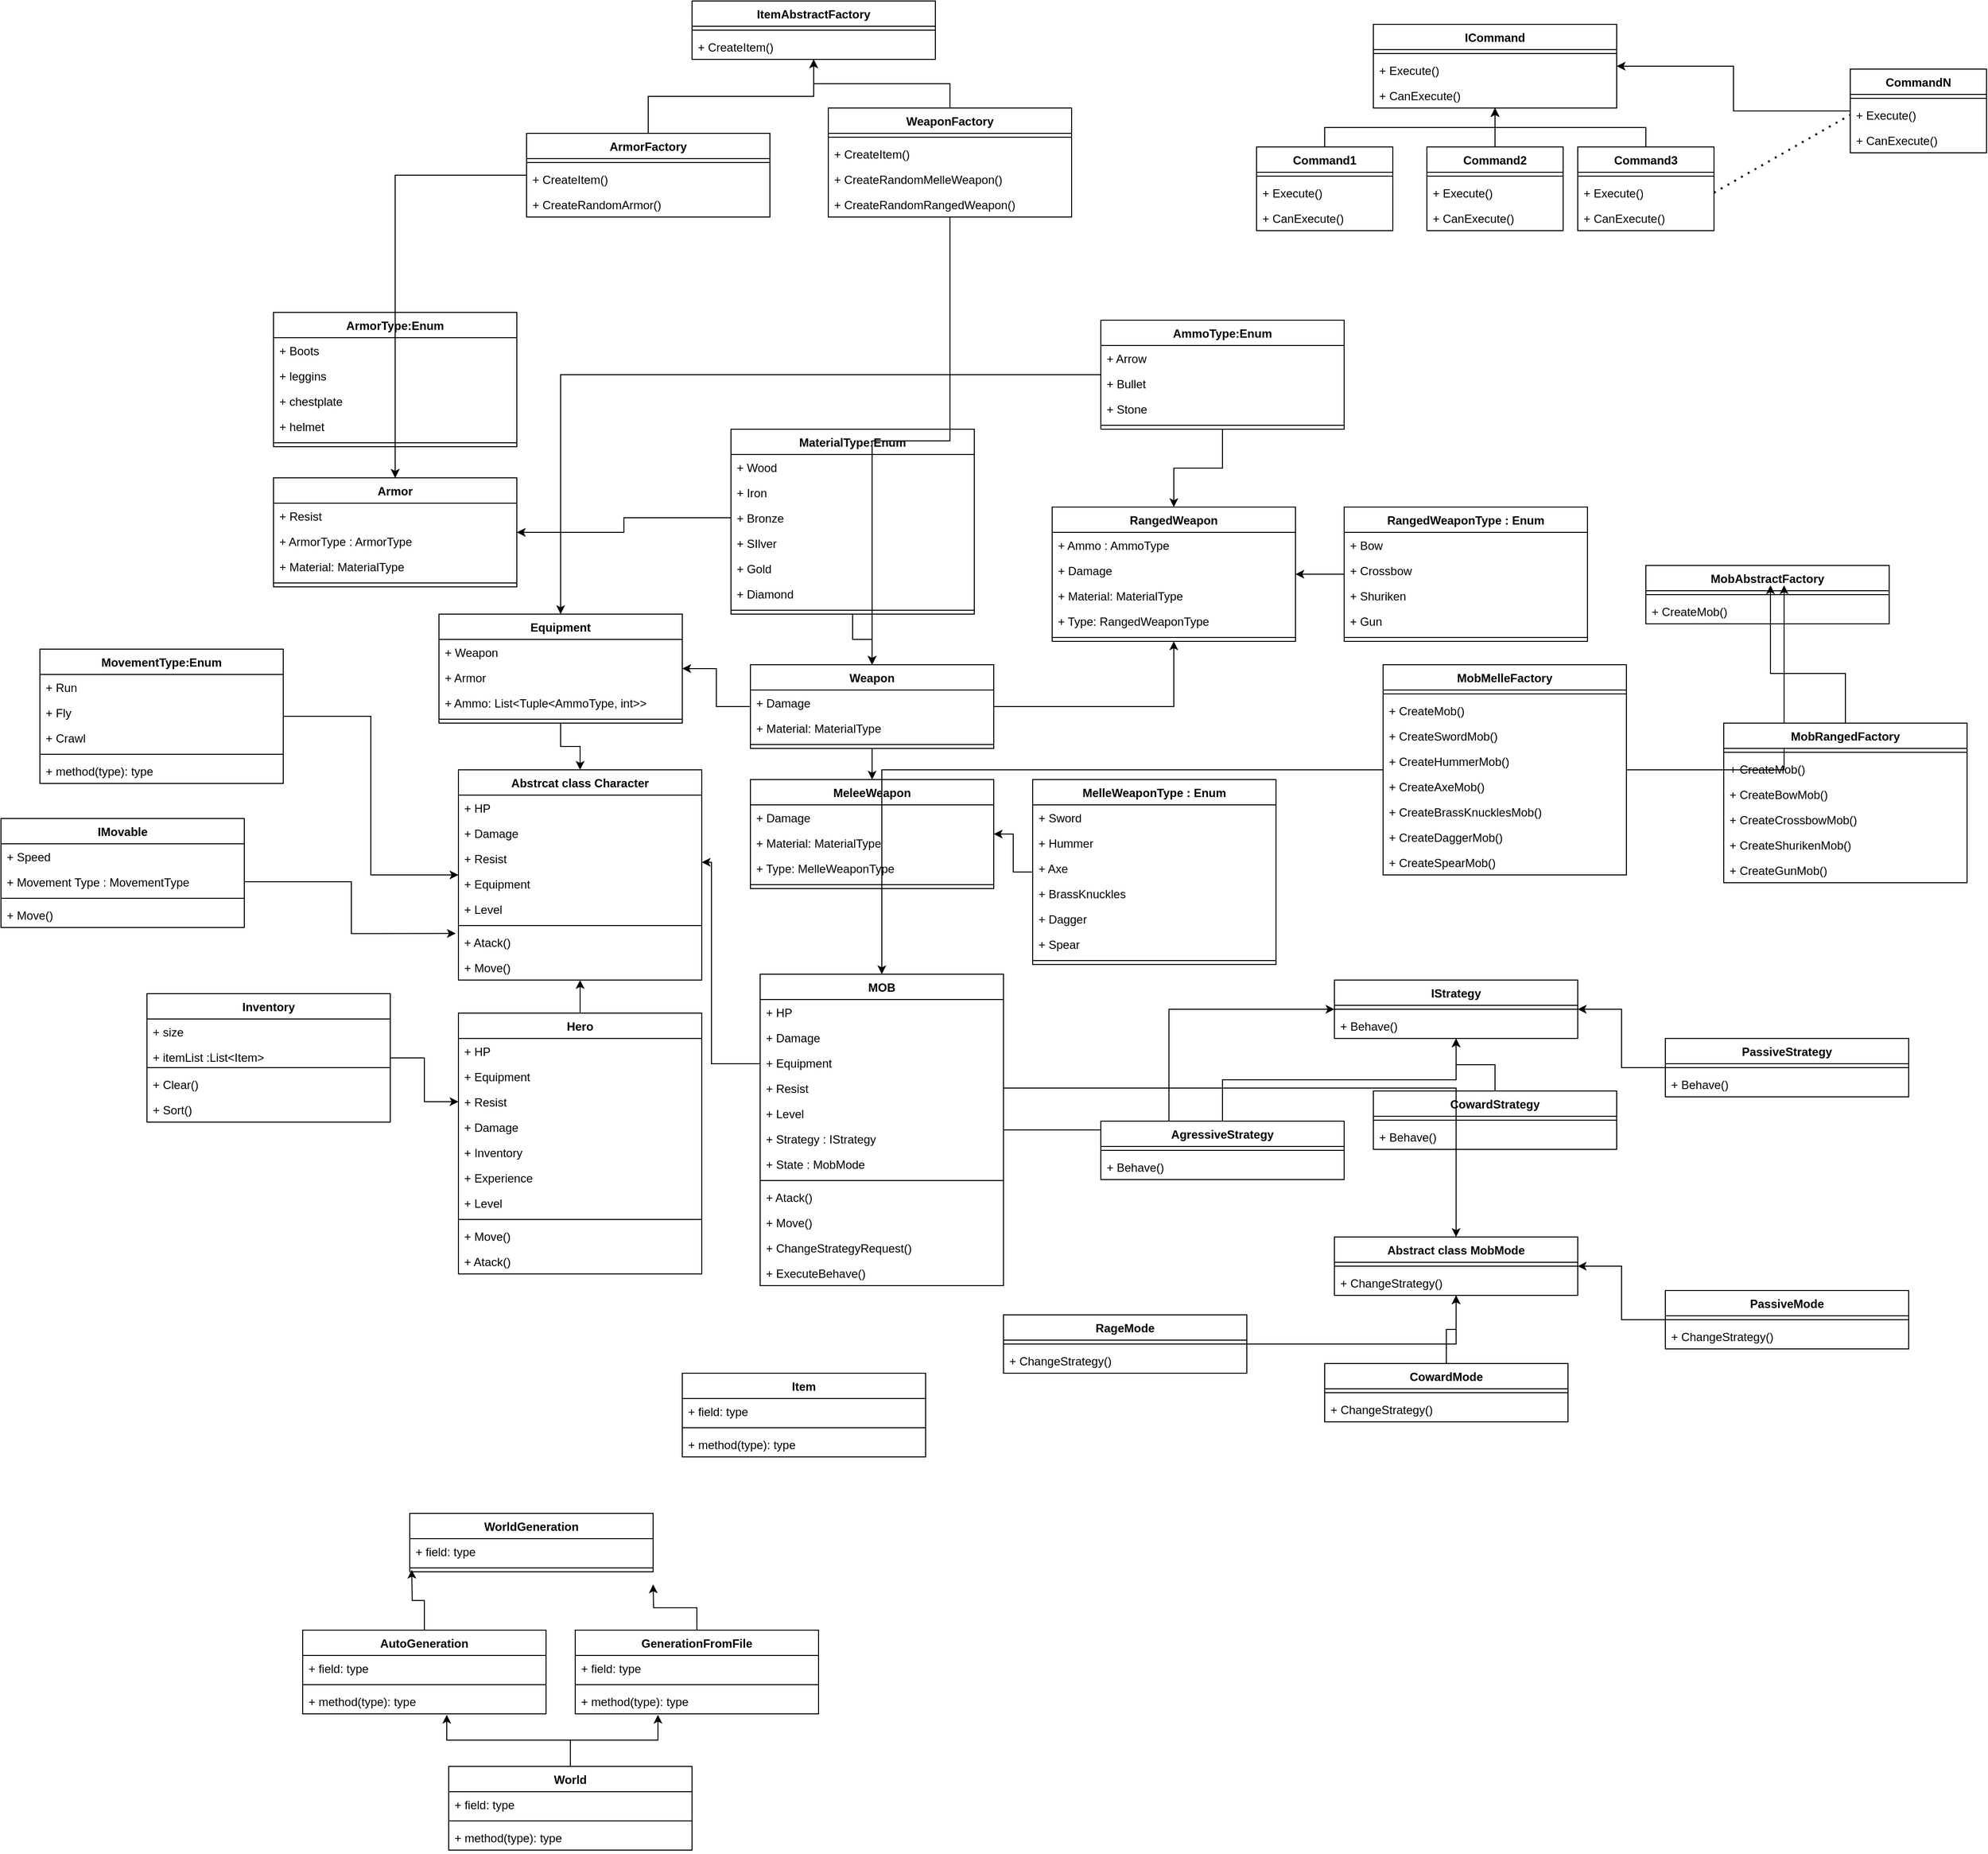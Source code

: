 <mxfile version="14.2.1" type="device"><diagram id="qR1m0KhN2hRBcT_1xMST" name="diagram"><mxGraphModel dx="2853" dy="2319" grid="1" gridSize="10" guides="1" tooltips="1" connect="1" arrows="1" fold="1" page="1" pageScale="1" pageWidth="827" pageHeight="1169" math="0" shadow="0"><root><mxCell id="0"/><mxCell id="1" parent="0"/><mxCell id="Jc7FuUMwkhMXwa-7z6u1-4" value="Abstrcat class Character&#10;" style="swimlane;fontStyle=1;align=center;verticalAlign=top;childLayout=stackLayout;horizontal=1;startSize=26;horizontalStack=0;resizeParent=1;resizeParentMax=0;resizeLast=0;collapsible=1;marginBottom=0;" parent="1" vertex="1"><mxGeometry x="-160" y="-10" width="250" height="216" as="geometry"/></mxCell><mxCell id="Jc7FuUMwkhMXwa-7z6u1-5" value="+ HP" style="text;strokeColor=none;fillColor=none;align=left;verticalAlign=top;spacingLeft=4;spacingRight=4;overflow=hidden;rotatable=0;points=[[0,0.5],[1,0.5]];portConstraint=eastwest;" parent="Jc7FuUMwkhMXwa-7z6u1-4" vertex="1"><mxGeometry y="26" width="250" height="26" as="geometry"/></mxCell><mxCell id="pfRzI-x_8q3HmQrfeV_c-72" value="+ Damage" style="text;strokeColor=none;fillColor=none;align=left;verticalAlign=top;spacingLeft=4;spacingRight=4;overflow=hidden;rotatable=0;points=[[0,0.5],[1,0.5]];portConstraint=eastwest;" parent="Jc7FuUMwkhMXwa-7z6u1-4" vertex="1"><mxGeometry y="52" width="250" height="26" as="geometry"/></mxCell><mxCell id="pfRzI-x_8q3HmQrfeV_c-73" value="+ Resist" style="text;strokeColor=none;fillColor=none;align=left;verticalAlign=top;spacingLeft=4;spacingRight=4;overflow=hidden;rotatable=0;points=[[0,0.5],[1,0.5]];portConstraint=eastwest;" parent="Jc7FuUMwkhMXwa-7z6u1-4" vertex="1"><mxGeometry y="78" width="250" height="26" as="geometry"/></mxCell><mxCell id="pfRzI-x_8q3HmQrfeV_c-75" value="+ Equipment" style="text;strokeColor=none;fillColor=none;align=left;verticalAlign=top;spacingLeft=4;spacingRight=4;overflow=hidden;rotatable=0;points=[[0,0.5],[1,0.5]];portConstraint=eastwest;" parent="Jc7FuUMwkhMXwa-7z6u1-4" vertex="1"><mxGeometry y="104" width="250" height="26" as="geometry"/></mxCell><mxCell id="pfRzI-x_8q3HmQrfeV_c-185" value="+ Level" style="text;strokeColor=none;fillColor=none;align=left;verticalAlign=top;spacingLeft=4;spacingRight=4;overflow=hidden;rotatable=0;points=[[0,0.5],[1,0.5]];portConstraint=eastwest;" parent="Jc7FuUMwkhMXwa-7z6u1-4" vertex="1"><mxGeometry y="130" width="250" height="26" as="geometry"/></mxCell><mxCell id="Jc7FuUMwkhMXwa-7z6u1-6" value="" style="line;strokeWidth=1;fillColor=none;align=left;verticalAlign=middle;spacingTop=-1;spacingLeft=3;spacingRight=3;rotatable=0;labelPosition=right;points=[];portConstraint=eastwest;" parent="Jc7FuUMwkhMXwa-7z6u1-4" vertex="1"><mxGeometry y="156" width="250" height="8" as="geometry"/></mxCell><mxCell id="Jc7FuUMwkhMXwa-7z6u1-7" value="+ Atack()" style="text;strokeColor=none;fillColor=none;align=left;verticalAlign=top;spacingLeft=4;spacingRight=4;overflow=hidden;rotatable=0;points=[[0,0.5],[1,0.5]];portConstraint=eastwest;" parent="Jc7FuUMwkhMXwa-7z6u1-4" vertex="1"><mxGeometry y="164" width="250" height="26" as="geometry"/></mxCell><mxCell id="pfRzI-x_8q3HmQrfeV_c-86" value="+ Move()" style="text;strokeColor=none;fillColor=none;align=left;verticalAlign=top;spacingLeft=4;spacingRight=4;overflow=hidden;rotatable=0;points=[[0,0.5],[1,0.5]];portConstraint=eastwest;" parent="Jc7FuUMwkhMXwa-7z6u1-4" vertex="1"><mxGeometry y="190" width="250" height="26" as="geometry"/></mxCell><mxCell id="pfRzI-x_8q3HmQrfeV_c-48" style="edgeStyle=orthogonalEdgeStyle;rounded=0;orthogonalLoop=1;jettySize=auto;html=1;entryX=0.592;entryY=1.038;entryDx=0;entryDy=0;entryPerimeter=0;" parent="1" source="zdPZ-YhA_CLibDclN-mk-1" target="pfRzI-x_8q3HmQrfeV_c-41" edge="1"><mxGeometry relative="1" as="geometry"/></mxCell><mxCell id="pfRzI-x_8q3HmQrfeV_c-49" style="edgeStyle=orthogonalEdgeStyle;rounded=0;orthogonalLoop=1;jettySize=auto;html=1;entryX=0.34;entryY=1.038;entryDx=0;entryDy=0;entryPerimeter=0;" parent="1" source="zdPZ-YhA_CLibDclN-mk-1" target="pfRzI-x_8q3HmQrfeV_c-45" edge="1"><mxGeometry relative="1" as="geometry"/></mxCell><mxCell id="zdPZ-YhA_CLibDclN-mk-1" value="World" style="swimlane;fontStyle=1;align=center;verticalAlign=top;childLayout=stackLayout;horizontal=1;startSize=26;horizontalStack=0;resizeParent=1;resizeParentMax=0;resizeLast=0;collapsible=1;marginBottom=0;" parent="1" vertex="1"><mxGeometry x="-170" y="1014" width="250" height="86" as="geometry"/></mxCell><mxCell id="zdPZ-YhA_CLibDclN-mk-2" value="+ field: type" style="text;strokeColor=none;fillColor=none;align=left;verticalAlign=top;spacingLeft=4;spacingRight=4;overflow=hidden;rotatable=0;points=[[0,0.5],[1,0.5]];portConstraint=eastwest;" parent="zdPZ-YhA_CLibDclN-mk-1" vertex="1"><mxGeometry y="26" width="250" height="26" as="geometry"/></mxCell><mxCell id="zdPZ-YhA_CLibDclN-mk-3" value="" style="line;strokeWidth=1;fillColor=none;align=left;verticalAlign=middle;spacingTop=-1;spacingLeft=3;spacingRight=3;rotatable=0;labelPosition=right;points=[];portConstraint=eastwest;" parent="zdPZ-YhA_CLibDclN-mk-1" vertex="1"><mxGeometry y="52" width="250" height="8" as="geometry"/></mxCell><mxCell id="zdPZ-YhA_CLibDclN-mk-4" value="+ method(type): type" style="text;strokeColor=none;fillColor=none;align=left;verticalAlign=top;spacingLeft=4;spacingRight=4;overflow=hidden;rotatable=0;points=[[0,0.5],[1,0.5]];portConstraint=eastwest;" parent="zdPZ-YhA_CLibDclN-mk-1" vertex="1"><mxGeometry y="60" width="250" height="26" as="geometry"/></mxCell><mxCell id="pfRzI-x_8q3HmQrfeV_c-13" style="edgeStyle=orthogonalEdgeStyle;rounded=0;orthogonalLoop=1;jettySize=auto;html=1;" parent="1" source="pfRzI-x_8q3HmQrfeV_c-1" target="Jc7FuUMwkhMXwa-7z6u1-4" edge="1"><mxGeometry relative="1" as="geometry"><mxPoint x="70" y="150" as="targetPoint"/></mxGeometry></mxCell><mxCell id="pfRzI-x_8q3HmQrfeV_c-1" value="Hero" style="swimlane;fontStyle=1;align=center;verticalAlign=top;childLayout=stackLayout;horizontal=1;startSize=26;horizontalStack=0;resizeParent=1;resizeParentMax=0;resizeLast=0;collapsible=1;marginBottom=0;" parent="1" vertex="1"><mxGeometry x="-160" y="240" width="250" height="268" as="geometry"/></mxCell><mxCell id="pfRzI-x_8q3HmQrfeV_c-78" value="+ HP" style="text;strokeColor=none;fillColor=none;align=left;verticalAlign=top;spacingLeft=4;spacingRight=4;overflow=hidden;rotatable=0;points=[[0,0.5],[1,0.5]];portConstraint=eastwest;" parent="pfRzI-x_8q3HmQrfeV_c-1" vertex="1"><mxGeometry y="26" width="250" height="26" as="geometry"/></mxCell><mxCell id="pfRzI-x_8q3HmQrfeV_c-81" value="+ Equipment" style="text;strokeColor=none;fillColor=none;align=left;verticalAlign=top;spacingLeft=4;spacingRight=4;overflow=hidden;rotatable=0;points=[[0,0.5],[1,0.5]];portConstraint=eastwest;" parent="pfRzI-x_8q3HmQrfeV_c-1" vertex="1"><mxGeometry y="52" width="250" height="26" as="geometry"/></mxCell><mxCell id="pfRzI-x_8q3HmQrfeV_c-80" value="+ Resist" style="text;strokeColor=none;fillColor=none;align=left;verticalAlign=top;spacingLeft=4;spacingRight=4;overflow=hidden;rotatable=0;points=[[0,0.5],[1,0.5]];portConstraint=eastwest;" parent="pfRzI-x_8q3HmQrfeV_c-1" vertex="1"><mxGeometry y="78" width="250" height="26" as="geometry"/></mxCell><mxCell id="pfRzI-x_8q3HmQrfeV_c-87" value="+ Damage" style="text;strokeColor=none;fillColor=none;align=left;verticalAlign=top;spacingLeft=4;spacingRight=4;overflow=hidden;rotatable=0;points=[[0,0.5],[1,0.5]];portConstraint=eastwest;" parent="pfRzI-x_8q3HmQrfeV_c-1" vertex="1"><mxGeometry y="104" width="250" height="26" as="geometry"/></mxCell><mxCell id="pfRzI-x_8q3HmQrfeV_c-184" value="+ Inventory" style="text;strokeColor=none;fillColor=none;align=left;verticalAlign=top;spacingLeft=4;spacingRight=4;overflow=hidden;rotatable=0;points=[[0,0.5],[1,0.5]];portConstraint=eastwest;" parent="pfRzI-x_8q3HmQrfeV_c-1" vertex="1"><mxGeometry y="130" width="250" height="26" as="geometry"/></mxCell><mxCell id="pfRzI-x_8q3HmQrfeV_c-79" value="+ Experience" style="text;strokeColor=none;fillColor=none;align=left;verticalAlign=top;spacingLeft=4;spacingRight=4;overflow=hidden;rotatable=0;points=[[0,0.5],[1,0.5]];portConstraint=eastwest;" parent="pfRzI-x_8q3HmQrfeV_c-1" vertex="1"><mxGeometry y="156" width="250" height="26" as="geometry"/></mxCell><mxCell id="pfRzI-x_8q3HmQrfeV_c-187" value="+ Level" style="text;strokeColor=none;fillColor=none;align=left;verticalAlign=top;spacingLeft=4;spacingRight=4;overflow=hidden;rotatable=0;points=[[0,0.5],[1,0.5]];portConstraint=eastwest;" parent="pfRzI-x_8q3HmQrfeV_c-1" vertex="1"><mxGeometry y="182" width="250" height="26" as="geometry"/></mxCell><mxCell id="pfRzI-x_8q3HmQrfeV_c-3" value="" style="line;strokeWidth=1;fillColor=none;align=left;verticalAlign=middle;spacingTop=-1;spacingLeft=3;spacingRight=3;rotatable=0;labelPosition=right;points=[];portConstraint=eastwest;" parent="pfRzI-x_8q3HmQrfeV_c-1" vertex="1"><mxGeometry y="208" width="250" height="8" as="geometry"/></mxCell><mxCell id="pfRzI-x_8q3HmQrfeV_c-77" value="+ Move()" style="text;strokeColor=none;fillColor=none;align=left;verticalAlign=top;spacingLeft=4;spacingRight=4;overflow=hidden;rotatable=0;points=[[0,0.5],[1,0.5]];portConstraint=eastwest;" parent="pfRzI-x_8q3HmQrfeV_c-1" vertex="1"><mxGeometry y="216" width="250" height="26" as="geometry"/></mxCell><mxCell id="pfRzI-x_8q3HmQrfeV_c-188" value="+ Atack()" style="text;strokeColor=none;fillColor=none;align=left;verticalAlign=top;spacingLeft=4;spacingRight=4;overflow=hidden;rotatable=0;points=[[0,0.5],[1,0.5]];portConstraint=eastwest;" parent="pfRzI-x_8q3HmQrfeV_c-1" vertex="1"><mxGeometry y="242" width="250" height="26" as="geometry"/></mxCell><mxCell id="pfRzI-x_8q3HmQrfeV_c-14" style="edgeStyle=orthogonalEdgeStyle;rounded=0;orthogonalLoop=1;jettySize=auto;html=1;" parent="1" source="pfRzI-x_8q3HmQrfeV_c-5" target="Jc7FuUMwkhMXwa-7z6u1-4" edge="1"><mxGeometry relative="1" as="geometry"><mxPoint x="150" y="150" as="targetPoint"/><Array as="points"><mxPoint x="100" y="292"/><mxPoint x="100" y="85"/></Array></mxGeometry></mxCell><mxCell id="M8kMFOrg-FiLG3RJGGqL-82" style="edgeStyle=orthogonalEdgeStyle;rounded=0;orthogonalLoop=1;jettySize=auto;html=1;" parent="1" source="pfRzI-x_8q3HmQrfeV_c-5" target="M8kMFOrg-FiLG3RJGGqL-1" edge="1"><mxGeometry relative="1" as="geometry"/></mxCell><mxCell id="pfRzI-x_8q3HmQrfeV_c-5" value="MOB" style="swimlane;fontStyle=1;align=center;verticalAlign=top;childLayout=stackLayout;horizontal=1;startSize=26;horizontalStack=0;resizeParent=1;resizeParentMax=0;resizeLast=0;collapsible=1;marginBottom=0;" parent="1" vertex="1"><mxGeometry x="150" y="200" width="250" height="320" as="geometry"/></mxCell><mxCell id="pfRzI-x_8q3HmQrfeV_c-82" value="+ HP" style="text;strokeColor=none;fillColor=none;align=left;verticalAlign=top;spacingLeft=4;spacingRight=4;overflow=hidden;rotatable=0;points=[[0,0.5],[1,0.5]];portConstraint=eastwest;" parent="pfRzI-x_8q3HmQrfeV_c-5" vertex="1"><mxGeometry y="26" width="250" height="26" as="geometry"/></mxCell><mxCell id="pfRzI-x_8q3HmQrfeV_c-83" value="+ Damage" style="text;strokeColor=none;fillColor=none;align=left;verticalAlign=top;spacingLeft=4;spacingRight=4;overflow=hidden;rotatable=0;points=[[0,0.5],[1,0.5]];portConstraint=eastwest;" parent="pfRzI-x_8q3HmQrfeV_c-5" vertex="1"><mxGeometry y="52" width="250" height="26" as="geometry"/></mxCell><mxCell id="pfRzI-x_8q3HmQrfeV_c-85" value="+ Equipment" style="text;strokeColor=none;fillColor=none;align=left;verticalAlign=top;spacingLeft=4;spacingRight=4;overflow=hidden;rotatable=0;points=[[0,0.5],[1,0.5]];portConstraint=eastwest;" parent="pfRzI-x_8q3HmQrfeV_c-5" vertex="1"><mxGeometry y="78" width="250" height="26" as="geometry"/></mxCell><mxCell id="pfRzI-x_8q3HmQrfeV_c-84" value="+ Resist" style="text;strokeColor=none;fillColor=none;align=left;verticalAlign=top;spacingLeft=4;spacingRight=4;overflow=hidden;rotatable=0;points=[[0,0.5],[1,0.5]];portConstraint=eastwest;" parent="pfRzI-x_8q3HmQrfeV_c-5" vertex="1"><mxGeometry y="104" width="250" height="26" as="geometry"/></mxCell><mxCell id="pfRzI-x_8q3HmQrfeV_c-186" value="+ Level" style="text;strokeColor=none;fillColor=none;align=left;verticalAlign=top;spacingLeft=4;spacingRight=4;overflow=hidden;rotatable=0;points=[[0,0.5],[1,0.5]];portConstraint=eastwest;" parent="pfRzI-x_8q3HmQrfeV_c-5" vertex="1"><mxGeometry y="130" width="250" height="26" as="geometry"/></mxCell><mxCell id="M8kMFOrg-FiLG3RJGGqL-51" value="+ Strategy : IStrategy" style="text;strokeColor=none;fillColor=none;align=left;verticalAlign=top;spacingLeft=4;spacingRight=4;overflow=hidden;rotatable=0;points=[[0,0.5],[1,0.5]];portConstraint=eastwest;" parent="pfRzI-x_8q3HmQrfeV_c-5" vertex="1"><mxGeometry y="156" width="250" height="26" as="geometry"/></mxCell><mxCell id="M8kMFOrg-FiLG3RJGGqL-84" value="+ State : MobMode" style="text;strokeColor=none;fillColor=none;align=left;verticalAlign=top;spacingLeft=4;spacingRight=4;overflow=hidden;rotatable=0;points=[[0,0.5],[1,0.5]];portConstraint=eastwest;" parent="pfRzI-x_8q3HmQrfeV_c-5" vertex="1"><mxGeometry y="182" width="250" height="26" as="geometry"/></mxCell><mxCell id="pfRzI-x_8q3HmQrfeV_c-7" value="" style="line;strokeWidth=1;fillColor=none;align=left;verticalAlign=middle;spacingTop=-1;spacingLeft=3;spacingRight=3;rotatable=0;labelPosition=right;points=[];portConstraint=eastwest;" parent="pfRzI-x_8q3HmQrfeV_c-5" vertex="1"><mxGeometry y="208" width="250" height="8" as="geometry"/></mxCell><mxCell id="pfRzI-x_8q3HmQrfeV_c-189" value="+ Atack()" style="text;strokeColor=none;fillColor=none;align=left;verticalAlign=top;spacingLeft=4;spacingRight=4;overflow=hidden;rotatable=0;points=[[0,0.5],[1,0.5]];portConstraint=eastwest;" parent="pfRzI-x_8q3HmQrfeV_c-5" vertex="1"><mxGeometry y="216" width="250" height="26" as="geometry"/></mxCell><mxCell id="pfRzI-x_8q3HmQrfeV_c-91" value="+ Move()" style="text;strokeColor=none;fillColor=none;align=left;verticalAlign=top;spacingLeft=4;spacingRight=4;overflow=hidden;rotatable=0;points=[[0,0.5],[1,0.5]];portConstraint=eastwest;" parent="pfRzI-x_8q3HmQrfeV_c-5" vertex="1"><mxGeometry y="242" width="250" height="26" as="geometry"/></mxCell><mxCell id="M8kMFOrg-FiLG3RJGGqL-83" value="+ ChangeStrategyRequest()" style="text;strokeColor=none;fillColor=none;align=left;verticalAlign=top;spacingLeft=4;spacingRight=4;overflow=hidden;rotatable=0;points=[[0,0.5],[1,0.5]];portConstraint=eastwest;" parent="pfRzI-x_8q3HmQrfeV_c-5" vertex="1"><mxGeometry y="268" width="250" height="26" as="geometry"/></mxCell><mxCell id="M8kMFOrg-FiLG3RJGGqL-50" value="+ ExecuteBehave()" style="text;strokeColor=none;fillColor=none;align=left;verticalAlign=top;spacingLeft=4;spacingRight=4;overflow=hidden;rotatable=0;points=[[0,0.5],[1,0.5]];portConstraint=eastwest;" parent="pfRzI-x_8q3HmQrfeV_c-5" vertex="1"><mxGeometry y="294" width="250" height="26" as="geometry"/></mxCell><mxCell id="pfRzI-x_8q3HmQrfeV_c-15" value="Item&#10;" style="swimlane;fontStyle=1;align=center;verticalAlign=top;childLayout=stackLayout;horizontal=1;startSize=26;horizontalStack=0;resizeParent=1;resizeParentMax=0;resizeLast=0;collapsible=1;marginBottom=0;" parent="1" vertex="1"><mxGeometry x="70" y="610" width="250" height="86" as="geometry"/></mxCell><mxCell id="pfRzI-x_8q3HmQrfeV_c-16" value="+ field: type" style="text;strokeColor=none;fillColor=none;align=left;verticalAlign=top;spacingLeft=4;spacingRight=4;overflow=hidden;rotatable=0;points=[[0,0.5],[1,0.5]];portConstraint=eastwest;" parent="pfRzI-x_8q3HmQrfeV_c-15" vertex="1"><mxGeometry y="26" width="250" height="26" as="geometry"/></mxCell><mxCell id="pfRzI-x_8q3HmQrfeV_c-17" value="" style="line;strokeWidth=1;fillColor=none;align=left;verticalAlign=middle;spacingTop=-1;spacingLeft=3;spacingRight=3;rotatable=0;labelPosition=right;points=[];portConstraint=eastwest;" parent="pfRzI-x_8q3HmQrfeV_c-15" vertex="1"><mxGeometry y="52" width="250" height="8" as="geometry"/></mxCell><mxCell id="pfRzI-x_8q3HmQrfeV_c-18" value="+ method(type): type" style="text;strokeColor=none;fillColor=none;align=left;verticalAlign=top;spacingLeft=4;spacingRight=4;overflow=hidden;rotatable=0;points=[[0,0.5],[1,0.5]];portConstraint=eastwest;" parent="pfRzI-x_8q3HmQrfeV_c-15" vertex="1"><mxGeometry y="60" width="250" height="26" as="geometry"/></mxCell><mxCell id="pfRzI-x_8q3HmQrfeV_c-23" style="edgeStyle=orthogonalEdgeStyle;rounded=0;orthogonalLoop=1;jettySize=auto;html=1;entryX=0;entryY=0.5;entryDx=0;entryDy=0;" parent="1" source="pfRzI-x_8q3HmQrfeV_c-19" target="pfRzI-x_8q3HmQrfeV_c-80" edge="1"><mxGeometry relative="1" as="geometry"><mxPoint x="-90" y="290" as="targetPoint"/></mxGeometry></mxCell><mxCell id="pfRzI-x_8q3HmQrfeV_c-19" value="Inventory&#10;" style="swimlane;fontStyle=1;align=center;verticalAlign=top;childLayout=stackLayout;horizontal=1;startSize=26;horizontalStack=0;resizeParent=1;resizeParentMax=0;resizeLast=0;collapsible=1;marginBottom=0;" parent="1" vertex="1"><mxGeometry x="-480" y="220" width="250" height="132" as="geometry"/></mxCell><mxCell id="pfRzI-x_8q3HmQrfeV_c-20" value="+ size" style="text;strokeColor=none;fillColor=none;align=left;verticalAlign=top;spacingLeft=4;spacingRight=4;overflow=hidden;rotatable=0;points=[[0,0.5],[1,0.5]];portConstraint=eastwest;" parent="pfRzI-x_8q3HmQrfeV_c-19" vertex="1"><mxGeometry y="26" width="250" height="26" as="geometry"/></mxCell><mxCell id="pfRzI-x_8q3HmQrfeV_c-88" value="+ itemList :List&lt;Item&gt; " style="text;strokeColor=none;fillColor=none;align=left;verticalAlign=top;spacingLeft=4;spacingRight=4;overflow=hidden;rotatable=0;points=[[0,0.5],[1,0.5]];portConstraint=eastwest;" parent="pfRzI-x_8q3HmQrfeV_c-19" vertex="1"><mxGeometry y="52" width="250" height="20" as="geometry"/></mxCell><mxCell id="pfRzI-x_8q3HmQrfeV_c-21" value="" style="line;strokeWidth=1;fillColor=none;align=left;verticalAlign=middle;spacingTop=-1;spacingLeft=3;spacingRight=3;rotatable=0;labelPosition=right;points=[];portConstraint=eastwest;" parent="pfRzI-x_8q3HmQrfeV_c-19" vertex="1"><mxGeometry y="72" width="250" height="8" as="geometry"/></mxCell><mxCell id="pfRzI-x_8q3HmQrfeV_c-89" value="+ Clear()" style="text;strokeColor=none;fillColor=none;align=left;verticalAlign=top;spacingLeft=4;spacingRight=4;overflow=hidden;rotatable=0;points=[[0,0.5],[1,0.5]];portConstraint=eastwest;" parent="pfRzI-x_8q3HmQrfeV_c-19" vertex="1"><mxGeometry y="80" width="250" height="26" as="geometry"/></mxCell><mxCell id="pfRzI-x_8q3HmQrfeV_c-61" value="+ Sort()" style="text;strokeColor=none;fillColor=none;align=left;verticalAlign=top;spacingLeft=4;spacingRight=4;overflow=hidden;rotatable=0;points=[[0,0.5],[1,0.5]];portConstraint=eastwest;" parent="pfRzI-x_8q3HmQrfeV_c-19" vertex="1"><mxGeometry y="106" width="250" height="26" as="geometry"/></mxCell><mxCell id="pfRzI-x_8q3HmQrfeV_c-92" style="edgeStyle=orthogonalEdgeStyle;rounded=0;orthogonalLoop=1;jettySize=auto;html=1;" parent="1" source="pfRzI-x_8q3HmQrfeV_c-28" target="pfRzI-x_8q3HmQrfeV_c-51" edge="1"><mxGeometry relative="1" as="geometry"/></mxCell><mxCell id="pfRzI-x_8q3HmQrfeV_c-114" style="edgeStyle=orthogonalEdgeStyle;rounded=0;orthogonalLoop=1;jettySize=auto;html=1;" parent="1" source="pfRzI-x_8q3HmQrfeV_c-28" target="pfRzI-x_8q3HmQrfeV_c-93" edge="1"><mxGeometry relative="1" as="geometry"><mxPoint x="579" y="-142.0" as="targetPoint"/></mxGeometry></mxCell><mxCell id="pfRzI-x_8q3HmQrfeV_c-115" style="edgeStyle=orthogonalEdgeStyle;rounded=0;orthogonalLoop=1;jettySize=auto;html=1;" parent="1" source="pfRzI-x_8q3HmQrfeV_c-28" target="pfRzI-x_8q3HmQrfeV_c-97" edge="1"><mxGeometry relative="1" as="geometry"/></mxCell><mxCell id="pfRzI-x_8q3HmQrfeV_c-28" value="Weapon" style="swimlane;fontStyle=1;align=center;verticalAlign=top;childLayout=stackLayout;horizontal=1;startSize=26;horizontalStack=0;resizeParent=1;resizeParentMax=0;resizeLast=0;collapsible=1;marginBottom=0;" parent="1" vertex="1"><mxGeometry x="140" y="-118" width="250" height="86" as="geometry"/></mxCell><mxCell id="pfRzI-x_8q3HmQrfeV_c-29" value="+ Damage" style="text;strokeColor=none;fillColor=none;align=left;verticalAlign=top;spacingLeft=4;spacingRight=4;overflow=hidden;rotatable=0;points=[[0,0.5],[1,0.5]];portConstraint=eastwest;" parent="pfRzI-x_8q3HmQrfeV_c-28" vertex="1"><mxGeometry y="26" width="250" height="26" as="geometry"/></mxCell><mxCell id="pfRzI-x_8q3HmQrfeV_c-146" value="+ Material: MaterialType" style="text;strokeColor=none;fillColor=none;align=left;verticalAlign=top;spacingLeft=4;spacingRight=4;overflow=hidden;rotatable=0;points=[[0,0.5],[1,0.5]];portConstraint=eastwest;" parent="pfRzI-x_8q3HmQrfeV_c-28" vertex="1"><mxGeometry y="52" width="250" height="26" as="geometry"/></mxCell><mxCell id="pfRzI-x_8q3HmQrfeV_c-30" value="" style="line;strokeWidth=1;fillColor=none;align=left;verticalAlign=middle;spacingTop=-1;spacingLeft=3;spacingRight=3;rotatable=0;labelPosition=right;points=[];portConstraint=eastwest;" parent="pfRzI-x_8q3HmQrfeV_c-28" vertex="1"><mxGeometry y="78" width="250" height="8" as="geometry"/></mxCell><mxCell id="pfRzI-x_8q3HmQrfeV_c-33" value="WorldGeneration&#10;" style="swimlane;fontStyle=1;align=center;verticalAlign=top;childLayout=stackLayout;horizontal=1;startSize=26;horizontalStack=0;resizeParent=1;resizeParentMax=0;resizeLast=0;collapsible=1;marginBottom=0;" parent="1" vertex="1"><mxGeometry x="-210" y="754" width="250" height="60" as="geometry"/></mxCell><mxCell id="pfRzI-x_8q3HmQrfeV_c-34" value="+ field: type" style="text;strokeColor=none;fillColor=none;align=left;verticalAlign=top;spacingLeft=4;spacingRight=4;overflow=hidden;rotatable=0;points=[[0,0.5],[1,0.5]];portConstraint=eastwest;" parent="pfRzI-x_8q3HmQrfeV_c-33" vertex="1"><mxGeometry y="26" width="250" height="26" as="geometry"/></mxCell><mxCell id="pfRzI-x_8q3HmQrfeV_c-35" value="" style="line;strokeWidth=1;fillColor=none;align=left;verticalAlign=middle;spacingTop=-1;spacingLeft=3;spacingRight=3;rotatable=0;labelPosition=right;points=[];portConstraint=eastwest;" parent="pfRzI-x_8q3HmQrfeV_c-33" vertex="1"><mxGeometry y="52" width="250" height="8" as="geometry"/></mxCell><mxCell id="pfRzI-x_8q3HmQrfeV_c-46" style="edgeStyle=orthogonalEdgeStyle;rounded=0;orthogonalLoop=1;jettySize=auto;html=1;entryX=0.008;entryY=-0.077;entryDx=0;entryDy=0;entryPerimeter=0;" parent="1" source="pfRzI-x_8q3HmQrfeV_c-38" edge="1"><mxGeometry relative="1" as="geometry"><mxPoint x="-208.0" y="811.998" as="targetPoint"/></mxGeometry></mxCell><mxCell id="pfRzI-x_8q3HmQrfeV_c-38" value="AutoGeneration" style="swimlane;fontStyle=1;align=center;verticalAlign=top;childLayout=stackLayout;horizontal=1;startSize=26;horizontalStack=0;resizeParent=1;resizeParentMax=0;resizeLast=0;collapsible=1;marginBottom=0;" parent="1" vertex="1"><mxGeometry x="-320" y="874" width="250" height="86" as="geometry"/></mxCell><mxCell id="pfRzI-x_8q3HmQrfeV_c-39" value="+ field: type" style="text;strokeColor=none;fillColor=none;align=left;verticalAlign=top;spacingLeft=4;spacingRight=4;overflow=hidden;rotatable=0;points=[[0,0.5],[1,0.5]];portConstraint=eastwest;" parent="pfRzI-x_8q3HmQrfeV_c-38" vertex="1"><mxGeometry y="26" width="250" height="26" as="geometry"/></mxCell><mxCell id="pfRzI-x_8q3HmQrfeV_c-40" value="" style="line;strokeWidth=1;fillColor=none;align=left;verticalAlign=middle;spacingTop=-1;spacingLeft=3;spacingRight=3;rotatable=0;labelPosition=right;points=[];portConstraint=eastwest;" parent="pfRzI-x_8q3HmQrfeV_c-38" vertex="1"><mxGeometry y="52" width="250" height="8" as="geometry"/></mxCell><mxCell id="pfRzI-x_8q3HmQrfeV_c-41" value="+ method(type): type" style="text;strokeColor=none;fillColor=none;align=left;verticalAlign=top;spacingLeft=4;spacingRight=4;overflow=hidden;rotatable=0;points=[[0,0.5],[1,0.5]];portConstraint=eastwest;" parent="pfRzI-x_8q3HmQrfeV_c-38" vertex="1"><mxGeometry y="60" width="250" height="26" as="geometry"/></mxCell><mxCell id="pfRzI-x_8q3HmQrfeV_c-47" style="edgeStyle=orthogonalEdgeStyle;rounded=0;orthogonalLoop=1;jettySize=auto;html=1;" parent="1" source="pfRzI-x_8q3HmQrfeV_c-42" edge="1"><mxGeometry relative="1" as="geometry"><mxPoint x="40.0" y="827" as="targetPoint"/></mxGeometry></mxCell><mxCell id="pfRzI-x_8q3HmQrfeV_c-42" value="GenerationFromFile" style="swimlane;fontStyle=1;align=center;verticalAlign=top;childLayout=stackLayout;horizontal=1;startSize=26;horizontalStack=0;resizeParent=1;resizeParentMax=0;resizeLast=0;collapsible=1;marginBottom=0;" parent="1" vertex="1"><mxGeometry x="-40" y="874" width="250" height="86" as="geometry"/></mxCell><mxCell id="pfRzI-x_8q3HmQrfeV_c-43" value="+ field: type" style="text;strokeColor=none;fillColor=none;align=left;verticalAlign=top;spacingLeft=4;spacingRight=4;overflow=hidden;rotatable=0;points=[[0,0.5],[1,0.5]];portConstraint=eastwest;" parent="pfRzI-x_8q3HmQrfeV_c-42" vertex="1"><mxGeometry y="26" width="250" height="26" as="geometry"/></mxCell><mxCell id="pfRzI-x_8q3HmQrfeV_c-44" value="" style="line;strokeWidth=1;fillColor=none;align=left;verticalAlign=middle;spacingTop=-1;spacingLeft=3;spacingRight=3;rotatable=0;labelPosition=right;points=[];portConstraint=eastwest;" parent="pfRzI-x_8q3HmQrfeV_c-42" vertex="1"><mxGeometry y="52" width="250" height="8" as="geometry"/></mxCell><mxCell id="pfRzI-x_8q3HmQrfeV_c-45" value="+ method(type): type" style="text;strokeColor=none;fillColor=none;align=left;verticalAlign=top;spacingLeft=4;spacingRight=4;overflow=hidden;rotatable=0;points=[[0,0.5],[1,0.5]];portConstraint=eastwest;" parent="pfRzI-x_8q3HmQrfeV_c-42" vertex="1"><mxGeometry y="60" width="250" height="26" as="geometry"/></mxCell><mxCell id="pfRzI-x_8q3HmQrfeV_c-117" style="edgeStyle=orthogonalEdgeStyle;rounded=0;orthogonalLoop=1;jettySize=auto;html=1;" parent="1" source="pfRzI-x_8q3HmQrfeV_c-51" target="Jc7FuUMwkhMXwa-7z6u1-4" edge="1"><mxGeometry relative="1" as="geometry"/></mxCell><mxCell id="pfRzI-x_8q3HmQrfeV_c-51" value="Equipment&#10;" style="swimlane;fontStyle=1;align=center;verticalAlign=top;childLayout=stackLayout;horizontal=1;startSize=26;horizontalStack=0;resizeParent=1;resizeParentMax=0;resizeLast=0;collapsible=1;marginBottom=0;" parent="1" vertex="1"><mxGeometry x="-180" y="-170" width="250" height="112" as="geometry"/></mxCell><mxCell id="pfRzI-x_8q3HmQrfeV_c-52" value="+ Weapon" style="text;strokeColor=none;fillColor=none;align=left;verticalAlign=top;spacingLeft=4;spacingRight=4;overflow=hidden;rotatable=0;points=[[0,0.5],[1,0.5]];portConstraint=eastwest;" parent="pfRzI-x_8q3HmQrfeV_c-51" vertex="1"><mxGeometry y="26" width="250" height="26" as="geometry"/></mxCell><mxCell id="pfRzI-x_8q3HmQrfeV_c-90" value="+ Armor" style="text;strokeColor=none;fillColor=none;align=left;verticalAlign=top;spacingLeft=4;spacingRight=4;overflow=hidden;rotatable=0;points=[[0,0.5],[1,0.5]];portConstraint=eastwest;" parent="pfRzI-x_8q3HmQrfeV_c-51" vertex="1"><mxGeometry y="52" width="250" height="26" as="geometry"/></mxCell><mxCell id="pfRzI-x_8q3HmQrfeV_c-116" value="+ Ammo: List&lt;Tuple&lt;AmmoType, int&gt;&gt;" style="text;strokeColor=none;fillColor=none;align=left;verticalAlign=top;spacingLeft=4;spacingRight=4;overflow=hidden;rotatable=0;points=[[0,0.5],[1,0.5]];portConstraint=eastwest;" parent="pfRzI-x_8q3HmQrfeV_c-51" vertex="1"><mxGeometry y="78" width="250" height="26" as="geometry"/></mxCell><mxCell id="pfRzI-x_8q3HmQrfeV_c-53" value="" style="line;strokeWidth=1;fillColor=none;align=left;verticalAlign=middle;spacingTop=-1;spacingLeft=3;spacingRight=3;rotatable=0;labelPosition=right;points=[];portConstraint=eastwest;" parent="pfRzI-x_8q3HmQrfeV_c-51" vertex="1"><mxGeometry y="104" width="250" height="8" as="geometry"/></mxCell><mxCell id="pfRzI-x_8q3HmQrfeV_c-58" value="IMovable" style="swimlane;fontStyle=1;align=center;verticalAlign=top;childLayout=stackLayout;horizontal=1;startSize=26;horizontalStack=0;resizeParent=1;resizeParentMax=0;resizeLast=0;collapsible=1;marginBottom=0;" parent="1" vertex="1"><mxGeometry x="-630" y="40" width="250" height="112" as="geometry"/></mxCell><mxCell id="pfRzI-x_8q3HmQrfeV_c-62" value="+ Speed" style="text;strokeColor=none;fillColor=none;align=left;verticalAlign=top;spacingLeft=4;spacingRight=4;overflow=hidden;rotatable=0;points=[[0,0.5],[1,0.5]];portConstraint=eastwest;" parent="pfRzI-x_8q3HmQrfeV_c-58" vertex="1"><mxGeometry y="26" width="250" height="26" as="geometry"/></mxCell><mxCell id="pfRzI-x_8q3HmQrfeV_c-59" value="+ Movement Type : MovementType" style="text;strokeColor=none;fillColor=none;align=left;verticalAlign=top;spacingLeft=4;spacingRight=4;overflow=hidden;rotatable=0;points=[[0,0.5],[1,0.5]];portConstraint=eastwest;" parent="pfRzI-x_8q3HmQrfeV_c-58" vertex="1"><mxGeometry y="52" width="250" height="26" as="geometry"/></mxCell><mxCell id="pfRzI-x_8q3HmQrfeV_c-60" value="" style="line;strokeWidth=1;fillColor=none;align=left;verticalAlign=middle;spacingTop=-1;spacingLeft=3;spacingRight=3;rotatable=0;labelPosition=right;points=[];portConstraint=eastwest;" parent="pfRzI-x_8q3HmQrfeV_c-58" vertex="1"><mxGeometry y="78" width="250" height="8" as="geometry"/></mxCell><mxCell id="pfRzI-x_8q3HmQrfeV_c-76" value="+ Move()" style="text;strokeColor=none;fillColor=none;align=left;verticalAlign=top;spacingLeft=4;spacingRight=4;overflow=hidden;rotatable=0;points=[[0,0.5],[1,0.5]];portConstraint=eastwest;" parent="pfRzI-x_8q3HmQrfeV_c-58" vertex="1"><mxGeometry y="86" width="250" height="26" as="geometry"/></mxCell><mxCell id="pfRzI-x_8q3HmQrfeV_c-70" style="edgeStyle=orthogonalEdgeStyle;rounded=0;orthogonalLoop=1;jettySize=auto;html=1;" parent="1" source="pfRzI-x_8q3HmQrfeV_c-63" target="Jc7FuUMwkhMXwa-7z6u1-4" edge="1"><mxGeometry relative="1" as="geometry"><mxPoint x="-185.0" y="50" as="targetPoint"/></mxGeometry></mxCell><mxCell id="pfRzI-x_8q3HmQrfeV_c-63" value="MovementType:Enum" style="swimlane;fontStyle=1;align=center;verticalAlign=top;childLayout=stackLayout;horizontal=1;startSize=26;horizontalStack=0;resizeParent=1;resizeParentMax=0;resizeLast=0;collapsible=1;marginBottom=0;" parent="1" vertex="1"><mxGeometry x="-590" y="-134" width="250" height="138" as="geometry"/></mxCell><mxCell id="pfRzI-x_8q3HmQrfeV_c-64" value="+ Run" style="text;strokeColor=none;fillColor=none;align=left;verticalAlign=top;spacingLeft=4;spacingRight=4;overflow=hidden;rotatable=0;points=[[0,0.5],[1,0.5]];portConstraint=eastwest;" parent="pfRzI-x_8q3HmQrfeV_c-63" vertex="1"><mxGeometry y="26" width="250" height="26" as="geometry"/></mxCell><mxCell id="pfRzI-x_8q3HmQrfeV_c-65" value="+ Fly" style="text;strokeColor=none;fillColor=none;align=left;verticalAlign=top;spacingLeft=4;spacingRight=4;overflow=hidden;rotatable=0;points=[[0,0.5],[1,0.5]];portConstraint=eastwest;" parent="pfRzI-x_8q3HmQrfeV_c-63" vertex="1"><mxGeometry y="52" width="250" height="26" as="geometry"/></mxCell><mxCell id="pfRzI-x_8q3HmQrfeV_c-68" value="+ Crawl&#10;" style="text;strokeColor=none;fillColor=none;align=left;verticalAlign=top;spacingLeft=4;spacingRight=4;overflow=hidden;rotatable=0;points=[[0,0.5],[1,0.5]];portConstraint=eastwest;" parent="pfRzI-x_8q3HmQrfeV_c-63" vertex="1"><mxGeometry y="78" width="250" height="26" as="geometry"/></mxCell><mxCell id="pfRzI-x_8q3HmQrfeV_c-66" value="" style="line;strokeWidth=1;fillColor=none;align=left;verticalAlign=middle;spacingTop=-1;spacingLeft=3;spacingRight=3;rotatable=0;labelPosition=right;points=[];portConstraint=eastwest;" parent="pfRzI-x_8q3HmQrfeV_c-63" vertex="1"><mxGeometry y="104" width="250" height="8" as="geometry"/></mxCell><mxCell id="pfRzI-x_8q3HmQrfeV_c-67" value="+ method(type): type" style="text;strokeColor=none;fillColor=none;align=left;verticalAlign=top;spacingLeft=4;spacingRight=4;overflow=hidden;rotatable=0;points=[[0,0.5],[1,0.5]];portConstraint=eastwest;" parent="pfRzI-x_8q3HmQrfeV_c-63" vertex="1"><mxGeometry y="112" width="250" height="26" as="geometry"/></mxCell><mxCell id="pfRzI-x_8q3HmQrfeV_c-71" style="edgeStyle=orthogonalEdgeStyle;rounded=0;orthogonalLoop=1;jettySize=auto;html=1;entryX=-0.011;entryY=0.16;entryDx=0;entryDy=0;entryPerimeter=0;" parent="1" source="pfRzI-x_8q3HmQrfeV_c-59" target="Jc7FuUMwkhMXwa-7z6u1-7" edge="1"><mxGeometry relative="1" as="geometry"/></mxCell><mxCell id="pfRzI-x_8q3HmQrfeV_c-93" value="RangedWeapon" style="swimlane;fontStyle=1;align=center;verticalAlign=top;childLayout=stackLayout;horizontal=1;startSize=26;horizontalStack=0;resizeParent=1;resizeParentMax=0;resizeLast=0;collapsible=1;marginBottom=0;" parent="1" vertex="1"><mxGeometry x="450" y="-280" width="250" height="138" as="geometry"/></mxCell><mxCell id="pfRzI-x_8q3HmQrfeV_c-96" value="+ Ammo : AmmoType" style="text;strokeColor=none;fillColor=none;align=left;verticalAlign=top;spacingLeft=4;spacingRight=4;overflow=hidden;rotatable=0;points=[[0,0.5],[1,0.5]];portConstraint=eastwest;" parent="pfRzI-x_8q3HmQrfeV_c-93" vertex="1"><mxGeometry y="26" width="250" height="26" as="geometry"/></mxCell><mxCell id="pfRzI-x_8q3HmQrfeV_c-94" value="+ Damage" style="text;strokeColor=none;fillColor=none;align=left;verticalAlign=top;spacingLeft=4;spacingRight=4;overflow=hidden;rotatable=0;points=[[0,0.5],[1,0.5]];portConstraint=eastwest;" parent="pfRzI-x_8q3HmQrfeV_c-93" vertex="1"><mxGeometry y="52" width="250" height="26" as="geometry"/></mxCell><mxCell id="pfRzI-x_8q3HmQrfeV_c-158" value="+ Material: MaterialType" style="text;strokeColor=none;fillColor=none;align=left;verticalAlign=top;spacingLeft=4;spacingRight=4;overflow=hidden;rotatable=0;points=[[0,0.5],[1,0.5]];portConstraint=eastwest;" parent="pfRzI-x_8q3HmQrfeV_c-93" vertex="1"><mxGeometry y="78" width="250" height="26" as="geometry"/></mxCell><mxCell id="pfRzI-x_8q3HmQrfeV_c-175" value="+ Type: RangedWeaponType" style="text;strokeColor=none;fillColor=none;align=left;verticalAlign=top;spacingLeft=4;spacingRight=4;overflow=hidden;rotatable=0;points=[[0,0.5],[1,0.5]];portConstraint=eastwest;" parent="pfRzI-x_8q3HmQrfeV_c-93" vertex="1"><mxGeometry y="104" width="250" height="26" as="geometry"/></mxCell><mxCell id="pfRzI-x_8q3HmQrfeV_c-95" value="" style="line;strokeWidth=1;fillColor=none;align=left;verticalAlign=middle;spacingTop=-1;spacingLeft=3;spacingRight=3;rotatable=0;labelPosition=right;points=[];portConstraint=eastwest;" parent="pfRzI-x_8q3HmQrfeV_c-93" vertex="1"><mxGeometry y="130" width="250" height="8" as="geometry"/></mxCell><mxCell id="pfRzI-x_8q3HmQrfeV_c-97" value="MeleeWeapon" style="swimlane;fontStyle=1;align=center;verticalAlign=top;childLayout=stackLayout;horizontal=1;startSize=26;horizontalStack=0;resizeParent=1;resizeParentMax=0;resizeLast=0;collapsible=1;marginBottom=0;" parent="1" vertex="1"><mxGeometry x="140" width="250" height="112" as="geometry"/></mxCell><mxCell id="pfRzI-x_8q3HmQrfeV_c-98" value="+ Damage" style="text;strokeColor=none;fillColor=none;align=left;verticalAlign=top;spacingLeft=4;spacingRight=4;overflow=hidden;rotatable=0;points=[[0,0.5],[1,0.5]];portConstraint=eastwest;" parent="pfRzI-x_8q3HmQrfeV_c-97" vertex="1"><mxGeometry y="26" width="250" height="26" as="geometry"/></mxCell><mxCell id="pfRzI-x_8q3HmQrfeV_c-157" value="+ Material: MaterialType" style="text;strokeColor=none;fillColor=none;align=left;verticalAlign=top;spacingLeft=4;spacingRight=4;overflow=hidden;rotatable=0;points=[[0,0.5],[1,0.5]];portConstraint=eastwest;" parent="pfRzI-x_8q3HmQrfeV_c-97" vertex="1"><mxGeometry y="52" width="250" height="26" as="geometry"/></mxCell><mxCell id="pfRzI-x_8q3HmQrfeV_c-159" value="+ Type: MelleWeaponType" style="text;strokeColor=none;fillColor=none;align=left;verticalAlign=top;spacingLeft=4;spacingRight=4;overflow=hidden;rotatable=0;points=[[0,0.5],[1,0.5]];portConstraint=eastwest;" parent="pfRzI-x_8q3HmQrfeV_c-97" vertex="1"><mxGeometry y="78" width="250" height="26" as="geometry"/></mxCell><mxCell id="pfRzI-x_8q3HmQrfeV_c-99" value="" style="line;strokeWidth=1;fillColor=none;align=left;verticalAlign=middle;spacingTop=-1;spacingLeft=3;spacingRight=3;rotatable=0;labelPosition=right;points=[];portConstraint=eastwest;" parent="pfRzI-x_8q3HmQrfeV_c-97" vertex="1"><mxGeometry y="104" width="250" height="8" as="geometry"/></mxCell><mxCell id="pfRzI-x_8q3HmQrfeV_c-118" style="edgeStyle=orthogonalEdgeStyle;rounded=0;orthogonalLoop=1;jettySize=auto;html=1;" parent="1" source="pfRzI-x_8q3HmQrfeV_c-104" target="pfRzI-x_8q3HmQrfeV_c-51" edge="1"><mxGeometry relative="1" as="geometry"/></mxCell><mxCell id="pfRzI-x_8q3HmQrfeV_c-134" style="edgeStyle=orthogonalEdgeStyle;rounded=0;orthogonalLoop=1;jettySize=auto;html=1;" parent="1" source="pfRzI-x_8q3HmQrfeV_c-104" target="pfRzI-x_8q3HmQrfeV_c-93" edge="1"><mxGeometry relative="1" as="geometry"/></mxCell><mxCell id="pfRzI-x_8q3HmQrfeV_c-104" value="AmmoType:Enum" style="swimlane;fontStyle=1;align=center;verticalAlign=top;childLayout=stackLayout;horizontal=1;startSize=26;horizontalStack=0;resizeParent=1;resizeParentMax=0;resizeLast=0;collapsible=1;marginBottom=0;" parent="1" vertex="1"><mxGeometry x="500" y="-472" width="250" height="112" as="geometry"/></mxCell><mxCell id="pfRzI-x_8q3HmQrfeV_c-105" value="+ Arrow" style="text;strokeColor=none;fillColor=none;align=left;verticalAlign=top;spacingLeft=4;spacingRight=4;overflow=hidden;rotatable=0;points=[[0,0.5],[1,0.5]];portConstraint=eastwest;" parent="pfRzI-x_8q3HmQrfeV_c-104" vertex="1"><mxGeometry y="26" width="250" height="26" as="geometry"/></mxCell><mxCell id="pfRzI-x_8q3HmQrfeV_c-110" value="+ Bullet" style="text;strokeColor=none;fillColor=none;align=left;verticalAlign=top;spacingLeft=4;spacingRight=4;overflow=hidden;rotatable=0;points=[[0,0.5],[1,0.5]];portConstraint=eastwest;" parent="pfRzI-x_8q3HmQrfeV_c-104" vertex="1"><mxGeometry y="52" width="250" height="26" as="geometry"/></mxCell><mxCell id="pfRzI-x_8q3HmQrfeV_c-107" value="+ Stone" style="text;strokeColor=none;fillColor=none;align=left;verticalAlign=top;spacingLeft=4;spacingRight=4;overflow=hidden;rotatable=0;points=[[0,0.5],[1,0.5]];portConstraint=eastwest;" parent="pfRzI-x_8q3HmQrfeV_c-104" vertex="1"><mxGeometry y="78" width="250" height="26" as="geometry"/></mxCell><mxCell id="pfRzI-x_8q3HmQrfeV_c-108" value="" style="line;strokeWidth=1;fillColor=none;align=left;verticalAlign=middle;spacingTop=-1;spacingLeft=3;spacingRight=3;rotatable=0;labelPosition=right;points=[];portConstraint=eastwest;" parent="pfRzI-x_8q3HmQrfeV_c-104" vertex="1"><mxGeometry y="104" width="250" height="8" as="geometry"/></mxCell><mxCell id="pfRzI-x_8q3HmQrfeV_c-120" value="Armor" style="swimlane;fontStyle=1;align=center;verticalAlign=top;childLayout=stackLayout;horizontal=1;startSize=26;horizontalStack=0;resizeParent=1;resizeParentMax=0;resizeLast=0;collapsible=1;marginBottom=0;" parent="1" vertex="1"><mxGeometry x="-350" y="-310" width="250" height="112" as="geometry"/></mxCell><mxCell id="pfRzI-x_8q3HmQrfeV_c-121" value="+ Resist" style="text;strokeColor=none;fillColor=none;align=left;verticalAlign=top;spacingLeft=4;spacingRight=4;overflow=hidden;rotatable=0;points=[[0,0.5],[1,0.5]];portConstraint=eastwest;" parent="pfRzI-x_8q3HmQrfeV_c-120" vertex="1"><mxGeometry y="26" width="250" height="26" as="geometry"/></mxCell><mxCell id="pfRzI-x_8q3HmQrfeV_c-122" value="+ ArmorType : ArmorType" style="text;strokeColor=none;fillColor=none;align=left;verticalAlign=top;spacingLeft=4;spacingRight=4;overflow=hidden;rotatable=0;points=[[0,0.5],[1,0.5]];portConstraint=eastwest;" parent="pfRzI-x_8q3HmQrfeV_c-120" vertex="1"><mxGeometry y="52" width="250" height="26" as="geometry"/></mxCell><mxCell id="pfRzI-x_8q3HmQrfeV_c-133" value="+ Material: MaterialType" style="text;strokeColor=none;fillColor=none;align=left;verticalAlign=top;spacingLeft=4;spacingRight=4;overflow=hidden;rotatable=0;points=[[0,0.5],[1,0.5]];portConstraint=eastwest;" parent="pfRzI-x_8q3HmQrfeV_c-120" vertex="1"><mxGeometry y="78" width="250" height="26" as="geometry"/></mxCell><mxCell id="pfRzI-x_8q3HmQrfeV_c-125" value="" style="line;strokeWidth=1;fillColor=none;align=left;verticalAlign=middle;spacingTop=-1;spacingLeft=3;spacingRight=3;rotatable=0;labelPosition=right;points=[];portConstraint=eastwest;" parent="pfRzI-x_8q3HmQrfeV_c-120" vertex="1"><mxGeometry y="104" width="250" height="8" as="geometry"/></mxCell><mxCell id="pfRzI-x_8q3HmQrfeV_c-132" style="edgeStyle=orthogonalEdgeStyle;rounded=0;orthogonalLoop=1;jettySize=auto;html=1;" parent="1" source="pfRzI-x_8q3HmQrfeV_c-126" target="pfRzI-x_8q3HmQrfeV_c-120" edge="1"><mxGeometry relative="1" as="geometry"/></mxCell><mxCell id="pfRzI-x_8q3HmQrfeV_c-126" value="ArmorType:Enum" style="swimlane;fontStyle=1;align=center;verticalAlign=top;childLayout=stackLayout;horizontal=1;startSize=26;horizontalStack=0;resizeParent=1;resizeParentMax=0;resizeLast=0;collapsible=1;marginBottom=0;" parent="1" vertex="1"><mxGeometry x="-350" y="-480" width="250" height="138" as="geometry"/></mxCell><mxCell id="pfRzI-x_8q3HmQrfeV_c-127" value="+ Boots" style="text;strokeColor=none;fillColor=none;align=left;verticalAlign=top;spacingLeft=4;spacingRight=4;overflow=hidden;rotatable=0;points=[[0,0.5],[1,0.5]];portConstraint=eastwest;" parent="pfRzI-x_8q3HmQrfeV_c-126" vertex="1"><mxGeometry y="26" width="250" height="26" as="geometry"/></mxCell><mxCell id="pfRzI-x_8q3HmQrfeV_c-128" value="+ leggins" style="text;strokeColor=none;fillColor=none;align=left;verticalAlign=top;spacingLeft=4;spacingRight=4;overflow=hidden;rotatable=0;points=[[0,0.5],[1,0.5]];portConstraint=eastwest;" parent="pfRzI-x_8q3HmQrfeV_c-126" vertex="1"><mxGeometry y="52" width="250" height="26" as="geometry"/></mxCell><mxCell id="pfRzI-x_8q3HmQrfeV_c-129" value="+ chestplate" style="text;strokeColor=none;fillColor=none;align=left;verticalAlign=top;spacingLeft=4;spacingRight=4;overflow=hidden;rotatable=0;points=[[0,0.5],[1,0.5]];portConstraint=eastwest;" parent="pfRzI-x_8q3HmQrfeV_c-126" vertex="1"><mxGeometry y="78" width="250" height="26" as="geometry"/></mxCell><mxCell id="pfRzI-x_8q3HmQrfeV_c-147" value="+ helmet" style="text;strokeColor=none;fillColor=none;align=left;verticalAlign=top;spacingLeft=4;spacingRight=4;overflow=hidden;rotatable=0;points=[[0,0.5],[1,0.5]];portConstraint=eastwest;" parent="pfRzI-x_8q3HmQrfeV_c-126" vertex="1"><mxGeometry y="104" width="250" height="26" as="geometry"/></mxCell><mxCell id="pfRzI-x_8q3HmQrfeV_c-130" value="" style="line;strokeWidth=1;fillColor=none;align=left;verticalAlign=middle;spacingTop=-1;spacingLeft=3;spacingRight=3;rotatable=0;labelPosition=right;points=[];portConstraint=eastwest;" parent="pfRzI-x_8q3HmQrfeV_c-126" vertex="1"><mxGeometry y="130" width="250" height="8" as="geometry"/></mxCell><mxCell id="pfRzI-x_8q3HmQrfeV_c-144" style="edgeStyle=orthogonalEdgeStyle;rounded=0;orthogonalLoop=1;jettySize=auto;html=1;" parent="1" source="pfRzI-x_8q3HmQrfeV_c-135" target="pfRzI-x_8q3HmQrfeV_c-28" edge="1"><mxGeometry relative="1" as="geometry"/></mxCell><mxCell id="pfRzI-x_8q3HmQrfeV_c-135" value="MaterialType:Enum" style="swimlane;fontStyle=1;align=center;verticalAlign=top;childLayout=stackLayout;horizontal=1;startSize=26;horizontalStack=0;resizeParent=1;resizeParentMax=0;resizeLast=0;collapsible=1;marginBottom=0;" parent="1" vertex="1"><mxGeometry x="120" y="-360" width="250" height="190" as="geometry"/></mxCell><mxCell id="pfRzI-x_8q3HmQrfeV_c-136" value="+ Wood" style="text;strokeColor=none;fillColor=none;align=left;verticalAlign=top;spacingLeft=4;spacingRight=4;overflow=hidden;rotatable=0;points=[[0,0.5],[1,0.5]];portConstraint=eastwest;" parent="pfRzI-x_8q3HmQrfeV_c-135" vertex="1"><mxGeometry y="26" width="250" height="26" as="geometry"/></mxCell><mxCell id="pfRzI-x_8q3HmQrfeV_c-137" value="+ Iron" style="text;strokeColor=none;fillColor=none;align=left;verticalAlign=top;spacingLeft=4;spacingRight=4;overflow=hidden;rotatable=0;points=[[0,0.5],[1,0.5]];portConstraint=eastwest;" parent="pfRzI-x_8q3HmQrfeV_c-135" vertex="1"><mxGeometry y="52" width="250" height="26" as="geometry"/></mxCell><mxCell id="pfRzI-x_8q3HmQrfeV_c-141" value="+ Bronze" style="text;strokeColor=none;fillColor=none;align=left;verticalAlign=top;spacingLeft=4;spacingRight=4;overflow=hidden;rotatable=0;points=[[0,0.5],[1,0.5]];portConstraint=eastwest;" parent="pfRzI-x_8q3HmQrfeV_c-135" vertex="1"><mxGeometry y="78" width="250" height="26" as="geometry"/></mxCell><mxCell id="pfRzI-x_8q3HmQrfeV_c-143" value="+ SIlver" style="text;strokeColor=none;fillColor=none;align=left;verticalAlign=top;spacingLeft=4;spacingRight=4;overflow=hidden;rotatable=0;points=[[0,0.5],[1,0.5]];portConstraint=eastwest;" parent="pfRzI-x_8q3HmQrfeV_c-135" vertex="1"><mxGeometry y="104" width="250" height="26" as="geometry"/></mxCell><mxCell id="pfRzI-x_8q3HmQrfeV_c-142" value="+ Gold" style="text;strokeColor=none;fillColor=none;align=left;verticalAlign=top;spacingLeft=4;spacingRight=4;overflow=hidden;rotatable=0;points=[[0,0.5],[1,0.5]];portConstraint=eastwest;" parent="pfRzI-x_8q3HmQrfeV_c-135" vertex="1"><mxGeometry y="130" width="250" height="26" as="geometry"/></mxCell><mxCell id="pfRzI-x_8q3HmQrfeV_c-138" value="+ Diamond" style="text;strokeColor=none;fillColor=none;align=left;verticalAlign=top;spacingLeft=4;spacingRight=4;overflow=hidden;rotatable=0;points=[[0,0.5],[1,0.5]];portConstraint=eastwest;" parent="pfRzI-x_8q3HmQrfeV_c-135" vertex="1"><mxGeometry y="156" width="250" height="26" as="geometry"/></mxCell><mxCell id="pfRzI-x_8q3HmQrfeV_c-139" value="" style="line;strokeWidth=1;fillColor=none;align=left;verticalAlign=middle;spacingTop=-1;spacingLeft=3;spacingRight=3;rotatable=0;labelPosition=right;points=[];portConstraint=eastwest;" parent="pfRzI-x_8q3HmQrfeV_c-135" vertex="1"><mxGeometry y="182" width="250" height="8" as="geometry"/></mxCell><mxCell id="pfRzI-x_8q3HmQrfeV_c-145" style="edgeStyle=orthogonalEdgeStyle;rounded=0;orthogonalLoop=1;jettySize=auto;html=1;" parent="1" source="pfRzI-x_8q3HmQrfeV_c-141" target="pfRzI-x_8q3HmQrfeV_c-120" edge="1"><mxGeometry relative="1" as="geometry"/></mxCell><mxCell id="pfRzI-x_8q3HmQrfeV_c-166" style="edgeStyle=orthogonalEdgeStyle;rounded=0;orthogonalLoop=1;jettySize=auto;html=1;" parent="1" source="pfRzI-x_8q3HmQrfeV_c-148" target="pfRzI-x_8q3HmQrfeV_c-97" edge="1"><mxGeometry relative="1" as="geometry"/></mxCell><mxCell id="pfRzI-x_8q3HmQrfeV_c-148" value="MelleWeaponType : Enum" style="swimlane;fontStyle=1;align=center;verticalAlign=top;childLayout=stackLayout;horizontal=1;startSize=26;horizontalStack=0;resizeParent=1;resizeParentMax=0;resizeLast=0;collapsible=1;marginBottom=0;" parent="1" vertex="1"><mxGeometry x="430" width="250" height="190" as="geometry"/></mxCell><mxCell id="pfRzI-x_8q3HmQrfeV_c-149" value="+ Sword" style="text;strokeColor=none;fillColor=none;align=left;verticalAlign=top;spacingLeft=4;spacingRight=4;overflow=hidden;rotatable=0;points=[[0,0.5],[1,0.5]];portConstraint=eastwest;" parent="pfRzI-x_8q3HmQrfeV_c-148" vertex="1"><mxGeometry y="26" width="250" height="26" as="geometry"/></mxCell><mxCell id="pfRzI-x_8q3HmQrfeV_c-161" value="+ Hummer" style="text;strokeColor=none;fillColor=none;align=left;verticalAlign=top;spacingLeft=4;spacingRight=4;overflow=hidden;rotatable=0;points=[[0,0.5],[1,0.5]];portConstraint=eastwest;" parent="pfRzI-x_8q3HmQrfeV_c-148" vertex="1"><mxGeometry y="52" width="250" height="26" as="geometry"/></mxCell><mxCell id="pfRzI-x_8q3HmQrfeV_c-162" value="+ Axe" style="text;strokeColor=none;fillColor=none;align=left;verticalAlign=top;spacingLeft=4;spacingRight=4;overflow=hidden;rotatable=0;points=[[0,0.5],[1,0.5]];portConstraint=eastwest;" parent="pfRzI-x_8q3HmQrfeV_c-148" vertex="1"><mxGeometry y="78" width="250" height="26" as="geometry"/></mxCell><mxCell id="pfRzI-x_8q3HmQrfeV_c-163" value="+ BrassKnuckles" style="text;strokeColor=none;fillColor=none;align=left;verticalAlign=top;spacingLeft=4;spacingRight=4;overflow=hidden;rotatable=0;points=[[0,0.5],[1,0.5]];portConstraint=eastwest;" parent="pfRzI-x_8q3HmQrfeV_c-148" vertex="1"><mxGeometry y="104" width="250" height="26" as="geometry"/></mxCell><mxCell id="pfRzI-x_8q3HmQrfeV_c-164" value="+ Dagger" style="text;strokeColor=none;fillColor=none;align=left;verticalAlign=top;spacingLeft=4;spacingRight=4;overflow=hidden;rotatable=0;points=[[0,0.5],[1,0.5]];portConstraint=eastwest;" parent="pfRzI-x_8q3HmQrfeV_c-148" vertex="1"><mxGeometry y="130" width="250" height="26" as="geometry"/></mxCell><mxCell id="pfRzI-x_8q3HmQrfeV_c-165" value="+ Spear" style="text;strokeColor=none;fillColor=none;align=left;verticalAlign=top;spacingLeft=4;spacingRight=4;overflow=hidden;rotatable=0;points=[[0,0.5],[1,0.5]];portConstraint=eastwest;" parent="pfRzI-x_8q3HmQrfeV_c-148" vertex="1"><mxGeometry y="156" width="250" height="26" as="geometry"/></mxCell><mxCell id="pfRzI-x_8q3HmQrfeV_c-150" value="" style="line;strokeWidth=1;fillColor=none;align=left;verticalAlign=middle;spacingTop=-1;spacingLeft=3;spacingRight=3;rotatable=0;labelPosition=right;points=[];portConstraint=eastwest;" parent="pfRzI-x_8q3HmQrfeV_c-148" vertex="1"><mxGeometry y="182" width="250" height="8" as="geometry"/></mxCell><mxCell id="pfRzI-x_8q3HmQrfeV_c-177" style="edgeStyle=orthogonalEdgeStyle;rounded=0;orthogonalLoop=1;jettySize=auto;html=1;" parent="1" source="pfRzI-x_8q3HmQrfeV_c-167" target="pfRzI-x_8q3HmQrfeV_c-93" edge="1"><mxGeometry relative="1" as="geometry"/></mxCell><mxCell id="pfRzI-x_8q3HmQrfeV_c-167" value="RangedWeaponType : Enum" style="swimlane;fontStyle=1;align=center;verticalAlign=top;childLayout=stackLayout;horizontal=1;startSize=26;horizontalStack=0;resizeParent=1;resizeParentMax=0;resizeLast=0;collapsible=1;marginBottom=0;" parent="1" vertex="1"><mxGeometry x="750" y="-280" width="250" height="138" as="geometry"/></mxCell><mxCell id="pfRzI-x_8q3HmQrfeV_c-168" value="+ Bow" style="text;strokeColor=none;fillColor=none;align=left;verticalAlign=top;spacingLeft=4;spacingRight=4;overflow=hidden;rotatable=0;points=[[0,0.5],[1,0.5]];portConstraint=eastwest;" parent="pfRzI-x_8q3HmQrfeV_c-167" vertex="1"><mxGeometry y="26" width="250" height="26" as="geometry"/></mxCell><mxCell id="pfRzI-x_8q3HmQrfeV_c-169" value="+ Сrossbow" style="text;strokeColor=none;fillColor=none;align=left;verticalAlign=top;spacingLeft=4;spacingRight=4;overflow=hidden;rotatable=0;points=[[0,0.5],[1,0.5]];portConstraint=eastwest;" parent="pfRzI-x_8q3HmQrfeV_c-167" vertex="1"><mxGeometry y="52" width="250" height="26" as="geometry"/></mxCell><mxCell id="pfRzI-x_8q3HmQrfeV_c-176" value="+ Shuriken" style="text;strokeColor=none;fillColor=none;align=left;verticalAlign=top;spacingLeft=4;spacingRight=4;overflow=hidden;rotatable=0;points=[[0,0.5],[1,0.5]];portConstraint=eastwest;" parent="pfRzI-x_8q3HmQrfeV_c-167" vertex="1"><mxGeometry y="78" width="250" height="26" as="geometry"/></mxCell><mxCell id="pfRzI-x_8q3HmQrfeV_c-172" value="+ Gun" style="text;strokeColor=none;fillColor=none;align=left;verticalAlign=top;spacingLeft=4;spacingRight=4;overflow=hidden;rotatable=0;points=[[0,0.5],[1,0.5]];portConstraint=eastwest;" parent="pfRzI-x_8q3HmQrfeV_c-167" vertex="1"><mxGeometry y="104" width="250" height="26" as="geometry"/></mxCell><mxCell id="pfRzI-x_8q3HmQrfeV_c-174" value="" style="line;strokeWidth=1;fillColor=none;align=left;verticalAlign=middle;spacingTop=-1;spacingLeft=3;spacingRight=3;rotatable=0;labelPosition=right;points=[];portConstraint=eastwest;" parent="pfRzI-x_8q3HmQrfeV_c-167" vertex="1"><mxGeometry y="130" width="250" height="8" as="geometry"/></mxCell><mxCell id="M8kMFOrg-FiLG3RJGGqL-1" value="IStrategy" style="swimlane;fontStyle=1;align=center;verticalAlign=top;childLayout=stackLayout;horizontal=1;startSize=26;horizontalStack=0;resizeParent=1;resizeParentMax=0;resizeLast=0;collapsible=1;marginBottom=0;" parent="1" vertex="1"><mxGeometry x="740" y="206" width="250" height="60" as="geometry"/></mxCell><mxCell id="M8kMFOrg-FiLG3RJGGqL-8" value="" style="line;strokeWidth=1;fillColor=none;align=left;verticalAlign=middle;spacingTop=-1;spacingLeft=3;spacingRight=3;rotatable=0;labelPosition=right;points=[];portConstraint=eastwest;" parent="M8kMFOrg-FiLG3RJGGqL-1" vertex="1"><mxGeometry y="26" width="250" height="8" as="geometry"/></mxCell><mxCell id="M8kMFOrg-FiLG3RJGGqL-7" value="+ Behave()" style="text;strokeColor=none;fillColor=none;align=left;verticalAlign=top;spacingLeft=4;spacingRight=4;overflow=hidden;rotatable=0;points=[[0,0.5],[1,0.5]];portConstraint=eastwest;" parent="M8kMFOrg-FiLG3RJGGqL-1" vertex="1"><mxGeometry y="34" width="250" height="26" as="geometry"/></mxCell><mxCell id="M8kMFOrg-FiLG3RJGGqL-44" style="edgeStyle=orthogonalEdgeStyle;rounded=0;orthogonalLoop=1;jettySize=auto;html=1;" parent="1" source="M8kMFOrg-FiLG3RJGGqL-9" target="M8kMFOrg-FiLG3RJGGqL-1" edge="1"><mxGeometry relative="1" as="geometry"/></mxCell><mxCell id="M8kMFOrg-FiLG3RJGGqL-9" value="AgressiveStrategy" style="swimlane;fontStyle=1;align=center;verticalAlign=top;childLayout=stackLayout;horizontal=1;startSize=26;horizontalStack=0;resizeParent=1;resizeParentMax=0;resizeLast=0;collapsible=1;marginBottom=0;" parent="1" vertex="1"><mxGeometry x="500" y="351" width="250" height="60" as="geometry"/></mxCell><mxCell id="M8kMFOrg-FiLG3RJGGqL-15" value="" style="line;strokeWidth=1;fillColor=none;align=left;verticalAlign=middle;spacingTop=-1;spacingLeft=3;spacingRight=3;rotatable=0;labelPosition=right;points=[];portConstraint=eastwest;" parent="M8kMFOrg-FiLG3RJGGqL-9" vertex="1"><mxGeometry y="26" width="250" height="8" as="geometry"/></mxCell><mxCell id="M8kMFOrg-FiLG3RJGGqL-16" value="+ Behave()" style="text;strokeColor=none;fillColor=none;align=left;verticalAlign=top;spacingLeft=4;spacingRight=4;overflow=hidden;rotatable=0;points=[[0,0.5],[1,0.5]];portConstraint=eastwest;" parent="M8kMFOrg-FiLG3RJGGqL-9" vertex="1"><mxGeometry y="34" width="250" height="26" as="geometry"/></mxCell><mxCell id="M8kMFOrg-FiLG3RJGGqL-45" style="edgeStyle=orthogonalEdgeStyle;rounded=0;orthogonalLoop=1;jettySize=auto;html=1;" parent="1" source="M8kMFOrg-FiLG3RJGGqL-40" target="M8kMFOrg-FiLG3RJGGqL-1" edge="1"><mxGeometry relative="1" as="geometry"/></mxCell><mxCell id="M8kMFOrg-FiLG3RJGGqL-40" value="CowardStrategy" style="swimlane;fontStyle=1;align=center;verticalAlign=top;childLayout=stackLayout;horizontal=1;startSize=26;horizontalStack=0;resizeParent=1;resizeParentMax=0;resizeLast=0;collapsible=1;marginBottom=0;" parent="1" vertex="1"><mxGeometry x="780" y="320" width="250" height="60" as="geometry"/></mxCell><mxCell id="M8kMFOrg-FiLG3RJGGqL-41" value="" style="line;strokeWidth=1;fillColor=none;align=left;verticalAlign=middle;spacingTop=-1;spacingLeft=3;spacingRight=3;rotatable=0;labelPosition=right;points=[];portConstraint=eastwest;" parent="M8kMFOrg-FiLG3RJGGqL-40" vertex="1"><mxGeometry y="26" width="250" height="8" as="geometry"/></mxCell><mxCell id="M8kMFOrg-FiLG3RJGGqL-42" value="+ Behave()" style="text;strokeColor=none;fillColor=none;align=left;verticalAlign=top;spacingLeft=4;spacingRight=4;overflow=hidden;rotatable=0;points=[[0,0.5],[1,0.5]];portConstraint=eastwest;" parent="M8kMFOrg-FiLG3RJGGqL-40" vertex="1"><mxGeometry y="34" width="250" height="26" as="geometry"/></mxCell><mxCell id="M8kMFOrg-FiLG3RJGGqL-49" style="edgeStyle=orthogonalEdgeStyle;rounded=0;orthogonalLoop=1;jettySize=auto;html=1;" parent="1" source="M8kMFOrg-FiLG3RJGGqL-46" target="M8kMFOrg-FiLG3RJGGqL-1" edge="1"><mxGeometry relative="1" as="geometry"/></mxCell><mxCell id="M8kMFOrg-FiLG3RJGGqL-46" value="PassiveStrategy" style="swimlane;fontStyle=1;align=center;verticalAlign=top;childLayout=stackLayout;horizontal=1;startSize=26;horizontalStack=0;resizeParent=1;resizeParentMax=0;resizeLast=0;collapsible=1;marginBottom=0;" parent="1" vertex="1"><mxGeometry x="1080" y="266" width="250" height="60" as="geometry"/></mxCell><mxCell id="M8kMFOrg-FiLG3RJGGqL-47" value="" style="line;strokeWidth=1;fillColor=none;align=left;verticalAlign=middle;spacingTop=-1;spacingLeft=3;spacingRight=3;rotatable=0;labelPosition=right;points=[];portConstraint=eastwest;" parent="M8kMFOrg-FiLG3RJGGqL-46" vertex="1"><mxGeometry y="26" width="250" height="8" as="geometry"/></mxCell><mxCell id="M8kMFOrg-FiLG3RJGGqL-48" value="+ Behave()" style="text;strokeColor=none;fillColor=none;align=left;verticalAlign=top;spacingLeft=4;spacingRight=4;overflow=hidden;rotatable=0;points=[[0,0.5],[1,0.5]];portConstraint=eastwest;" parent="M8kMFOrg-FiLG3RJGGqL-46" vertex="1"><mxGeometry y="34" width="250" height="26" as="geometry"/></mxCell><mxCell id="M8kMFOrg-FiLG3RJGGqL-67" value="Abstract class MobMode" style="swimlane;fontStyle=1;align=center;verticalAlign=top;childLayout=stackLayout;horizontal=1;startSize=26;horizontalStack=0;resizeParent=1;resizeParentMax=0;resizeLast=0;collapsible=1;marginBottom=0;" parent="1" vertex="1"><mxGeometry x="740" y="470" width="250" height="60" as="geometry"/></mxCell><mxCell id="M8kMFOrg-FiLG3RJGGqL-68" value="" style="line;strokeWidth=1;fillColor=none;align=left;verticalAlign=middle;spacingTop=-1;spacingLeft=3;spacingRight=3;rotatable=0;labelPosition=right;points=[];portConstraint=eastwest;" parent="M8kMFOrg-FiLG3RJGGqL-67" vertex="1"><mxGeometry y="26" width="250" height="8" as="geometry"/></mxCell><mxCell id="M8kMFOrg-FiLG3RJGGqL-69" value="+ ChangeStrategy()" style="text;strokeColor=none;fillColor=none;align=left;verticalAlign=top;spacingLeft=4;spacingRight=4;overflow=hidden;rotatable=0;points=[[0,0.5],[1,0.5]];portConstraint=eastwest;" parent="M8kMFOrg-FiLG3RJGGqL-67" vertex="1"><mxGeometry y="34" width="250" height="26" as="geometry"/></mxCell><mxCell id="M8kMFOrg-FiLG3RJGGqL-70" style="edgeStyle=orthogonalEdgeStyle;rounded=0;orthogonalLoop=1;jettySize=auto;html=1;" parent="1" source="M8kMFOrg-FiLG3RJGGqL-71" target="M8kMFOrg-FiLG3RJGGqL-67" edge="1"><mxGeometry relative="1" as="geometry"/></mxCell><mxCell id="M8kMFOrg-FiLG3RJGGqL-71" value="RageMode" style="swimlane;fontStyle=1;align=center;verticalAlign=top;childLayout=stackLayout;horizontal=1;startSize=26;horizontalStack=0;resizeParent=1;resizeParentMax=0;resizeLast=0;collapsible=1;marginBottom=0;" parent="1" vertex="1"><mxGeometry x="400" y="550" width="250" height="60" as="geometry"/></mxCell><mxCell id="M8kMFOrg-FiLG3RJGGqL-72" value="" style="line;strokeWidth=1;fillColor=none;align=left;verticalAlign=middle;spacingTop=-1;spacingLeft=3;spacingRight=3;rotatable=0;labelPosition=right;points=[];portConstraint=eastwest;" parent="M8kMFOrg-FiLG3RJGGqL-71" vertex="1"><mxGeometry y="26" width="250" height="8" as="geometry"/></mxCell><mxCell id="M8kMFOrg-FiLG3RJGGqL-73" value="+ ChangeStrategy()" style="text;strokeColor=none;fillColor=none;align=left;verticalAlign=top;spacingLeft=4;spacingRight=4;overflow=hidden;rotatable=0;points=[[0,0.5],[1,0.5]];portConstraint=eastwest;" parent="M8kMFOrg-FiLG3RJGGqL-71" vertex="1"><mxGeometry y="34" width="250" height="26" as="geometry"/></mxCell><mxCell id="M8kMFOrg-FiLG3RJGGqL-74" style="edgeStyle=orthogonalEdgeStyle;rounded=0;orthogonalLoop=1;jettySize=auto;html=1;" parent="1" source="M8kMFOrg-FiLG3RJGGqL-75" target="M8kMFOrg-FiLG3RJGGqL-67" edge="1"><mxGeometry relative="1" as="geometry"/></mxCell><mxCell id="M8kMFOrg-FiLG3RJGGqL-75" value="CowardMode" style="swimlane;fontStyle=1;align=center;verticalAlign=top;childLayout=stackLayout;horizontal=1;startSize=26;horizontalStack=0;resizeParent=1;resizeParentMax=0;resizeLast=0;collapsible=1;marginBottom=0;" parent="1" vertex="1"><mxGeometry x="730" y="600" width="250" height="60" as="geometry"/></mxCell><mxCell id="M8kMFOrg-FiLG3RJGGqL-76" value="" style="line;strokeWidth=1;fillColor=none;align=left;verticalAlign=middle;spacingTop=-1;spacingLeft=3;spacingRight=3;rotatable=0;labelPosition=right;points=[];portConstraint=eastwest;" parent="M8kMFOrg-FiLG3RJGGqL-75" vertex="1"><mxGeometry y="26" width="250" height="8" as="geometry"/></mxCell><mxCell id="M8kMFOrg-FiLG3RJGGqL-77" value="+ ChangeStrategy()" style="text;strokeColor=none;fillColor=none;align=left;verticalAlign=top;spacingLeft=4;spacingRight=4;overflow=hidden;rotatable=0;points=[[0,0.5],[1,0.5]];portConstraint=eastwest;" parent="M8kMFOrg-FiLG3RJGGqL-75" vertex="1"><mxGeometry y="34" width="250" height="26" as="geometry"/></mxCell><mxCell id="M8kMFOrg-FiLG3RJGGqL-78" style="edgeStyle=orthogonalEdgeStyle;rounded=0;orthogonalLoop=1;jettySize=auto;html=1;" parent="1" source="M8kMFOrg-FiLG3RJGGqL-79" target="M8kMFOrg-FiLG3RJGGqL-67" edge="1"><mxGeometry relative="1" as="geometry"/></mxCell><mxCell id="M8kMFOrg-FiLG3RJGGqL-79" value="PassiveMode" style="swimlane;fontStyle=1;align=center;verticalAlign=top;childLayout=stackLayout;horizontal=1;startSize=26;horizontalStack=0;resizeParent=1;resizeParentMax=0;resizeLast=0;collapsible=1;marginBottom=0;" parent="1" vertex="1"><mxGeometry x="1080" y="525" width="250" height="60" as="geometry"/></mxCell><mxCell id="M8kMFOrg-FiLG3RJGGqL-80" value="" style="line;strokeWidth=1;fillColor=none;align=left;verticalAlign=middle;spacingTop=-1;spacingLeft=3;spacingRight=3;rotatable=0;labelPosition=right;points=[];portConstraint=eastwest;" parent="M8kMFOrg-FiLG3RJGGqL-79" vertex="1"><mxGeometry y="26" width="250" height="8" as="geometry"/></mxCell><mxCell id="M8kMFOrg-FiLG3RJGGqL-81" value="+ ChangeStrategy()" style="text;strokeColor=none;fillColor=none;align=left;verticalAlign=top;spacingLeft=4;spacingRight=4;overflow=hidden;rotatable=0;points=[[0,0.5],[1,0.5]];portConstraint=eastwest;" parent="M8kMFOrg-FiLG3RJGGqL-79" vertex="1"><mxGeometry y="34" width="250" height="26" as="geometry"/></mxCell><mxCell id="M8kMFOrg-FiLG3RJGGqL-85" style="edgeStyle=orthogonalEdgeStyle;rounded=0;orthogonalLoop=1;jettySize=auto;html=1;" parent="1" source="pfRzI-x_8q3HmQrfeV_c-84" target="M8kMFOrg-FiLG3RJGGqL-67" edge="1"><mxGeometry relative="1" as="geometry"/></mxCell><mxCell id="M8kMFOrg-FiLG3RJGGqL-86" value="MobAbstractFactory" style="swimlane;fontStyle=1;align=center;verticalAlign=top;childLayout=stackLayout;horizontal=1;startSize=26;horizontalStack=0;resizeParent=1;resizeParentMax=0;resizeLast=0;collapsible=1;marginBottom=0;" parent="1" vertex="1"><mxGeometry x="1060" y="-220" width="250" height="60" as="geometry"/></mxCell><mxCell id="M8kMFOrg-FiLG3RJGGqL-93" value="" style="line;strokeWidth=1;fillColor=none;align=left;verticalAlign=middle;spacingTop=-1;spacingLeft=3;spacingRight=3;rotatable=0;labelPosition=right;points=[];portConstraint=eastwest;" parent="M8kMFOrg-FiLG3RJGGqL-86" vertex="1"><mxGeometry y="26" width="250" height="8" as="geometry"/></mxCell><mxCell id="M8kMFOrg-FiLG3RJGGqL-96" value="+ CreateMob()" style="text;strokeColor=none;fillColor=none;align=left;verticalAlign=top;spacingLeft=4;spacingRight=4;overflow=hidden;rotatable=0;points=[[0,0.5],[1,0.5]];portConstraint=eastwest;" parent="M8kMFOrg-FiLG3RJGGqL-86" vertex="1"><mxGeometry y="34" width="250" height="26" as="geometry"/></mxCell><mxCell id="M8kMFOrg-FiLG3RJGGqL-94" value="ItemAbstractFactory" style="swimlane;fontStyle=1;align=center;verticalAlign=top;childLayout=stackLayout;horizontal=1;startSize=26;horizontalStack=0;resizeParent=1;resizeParentMax=0;resizeLast=0;collapsible=1;marginBottom=0;" parent="1" vertex="1"><mxGeometry x="80" y="-800" width="250" height="60" as="geometry"/></mxCell><mxCell id="M8kMFOrg-FiLG3RJGGqL-101" value="" style="line;strokeWidth=1;fillColor=none;align=left;verticalAlign=middle;spacingTop=-1;spacingLeft=3;spacingRight=3;rotatable=0;labelPosition=right;points=[];portConstraint=eastwest;" parent="M8kMFOrg-FiLG3RJGGqL-94" vertex="1"><mxGeometry y="26" width="250" height="8" as="geometry"/></mxCell><mxCell id="M8kMFOrg-FiLG3RJGGqL-95" value="+ CreateItem()" style="text;strokeColor=none;fillColor=none;align=left;verticalAlign=top;spacingLeft=4;spacingRight=4;overflow=hidden;rotatable=0;points=[[0,0.5],[1,0.5]];portConstraint=eastwest;" parent="M8kMFOrg-FiLG3RJGGqL-94" vertex="1"><mxGeometry y="34" width="250" height="26" as="geometry"/></mxCell><mxCell id="M8kMFOrg-FiLG3RJGGqL-140" style="edgeStyle=orthogonalEdgeStyle;rounded=0;orthogonalLoop=1;jettySize=auto;html=1;entryX=0.568;entryY=0.34;entryDx=0;entryDy=0;entryPerimeter=0;" parent="1" source="M8kMFOrg-FiLG3RJGGqL-110" target="M8kMFOrg-FiLG3RJGGqL-86" edge="1"><mxGeometry relative="1" as="geometry"/></mxCell><mxCell id="M8kMFOrg-FiLG3RJGGqL-142" style="edgeStyle=orthogonalEdgeStyle;rounded=0;orthogonalLoop=1;jettySize=auto;html=1;" parent="1" source="M8kMFOrg-FiLG3RJGGqL-110" target="pfRzI-x_8q3HmQrfeV_c-5" edge="1"><mxGeometry relative="1" as="geometry"/></mxCell><mxCell id="M8kMFOrg-FiLG3RJGGqL-110" value="MobMelleFactory" style="swimlane;fontStyle=1;align=center;verticalAlign=top;childLayout=stackLayout;horizontal=1;startSize=26;horizontalStack=0;resizeParent=1;resizeParentMax=0;resizeLast=0;collapsible=1;marginBottom=0;" parent="1" vertex="1"><mxGeometry x="790" y="-118" width="250" height="216" as="geometry"/></mxCell><mxCell id="M8kMFOrg-FiLG3RJGGqL-111" value="" style="line;strokeWidth=1;fillColor=none;align=left;verticalAlign=middle;spacingTop=-1;spacingLeft=3;spacingRight=3;rotatable=0;labelPosition=right;points=[];portConstraint=eastwest;" parent="M8kMFOrg-FiLG3RJGGqL-110" vertex="1"><mxGeometry y="26" width="250" height="8" as="geometry"/></mxCell><mxCell id="M8kMFOrg-FiLG3RJGGqL-125" value="+ CreateMob()" style="text;strokeColor=none;fillColor=none;align=left;verticalAlign=top;spacingLeft=4;spacingRight=4;overflow=hidden;rotatable=0;points=[[0,0.5],[1,0.5]];portConstraint=eastwest;" parent="M8kMFOrg-FiLG3RJGGqL-110" vertex="1"><mxGeometry y="34" width="250" height="26" as="geometry"/></mxCell><mxCell id="M8kMFOrg-FiLG3RJGGqL-112" value="+ CreateSwordMob()" style="text;strokeColor=none;fillColor=none;align=left;verticalAlign=top;spacingLeft=4;spacingRight=4;overflow=hidden;rotatable=0;points=[[0,0.5],[1,0.5]];portConstraint=eastwest;" parent="M8kMFOrg-FiLG3RJGGqL-110" vertex="1"><mxGeometry y="60" width="250" height="26" as="geometry"/></mxCell><mxCell id="M8kMFOrg-FiLG3RJGGqL-117" value="+ CreateHummerMob()" style="text;strokeColor=none;fillColor=none;align=left;verticalAlign=top;spacingLeft=4;spacingRight=4;overflow=hidden;rotatable=0;points=[[0,0.5],[1,0.5]];portConstraint=eastwest;" parent="M8kMFOrg-FiLG3RJGGqL-110" vertex="1"><mxGeometry y="86" width="250" height="26" as="geometry"/></mxCell><mxCell id="M8kMFOrg-FiLG3RJGGqL-118" value="+ CreateAxeMob()" style="text;strokeColor=none;fillColor=none;align=left;verticalAlign=top;spacingLeft=4;spacingRight=4;overflow=hidden;rotatable=0;points=[[0,0.5],[1,0.5]];portConstraint=eastwest;" parent="M8kMFOrg-FiLG3RJGGqL-110" vertex="1"><mxGeometry y="112" width="250" height="26" as="geometry"/></mxCell><mxCell id="M8kMFOrg-FiLG3RJGGqL-116" value="+ CreateBrassKnucklesMob()" style="text;strokeColor=none;fillColor=none;align=left;verticalAlign=top;spacingLeft=4;spacingRight=4;overflow=hidden;rotatable=0;points=[[0,0.5],[1,0.5]];portConstraint=eastwest;" parent="M8kMFOrg-FiLG3RJGGqL-110" vertex="1"><mxGeometry y="138" width="250" height="26" as="geometry"/></mxCell><mxCell id="M8kMFOrg-FiLG3RJGGqL-121" value="+ CreateDaggerMob()" style="text;strokeColor=none;fillColor=none;align=left;verticalAlign=top;spacingLeft=4;spacingRight=4;overflow=hidden;rotatable=0;points=[[0,0.5],[1,0.5]];portConstraint=eastwest;" parent="M8kMFOrg-FiLG3RJGGqL-110" vertex="1"><mxGeometry y="164" width="250" height="26" as="geometry"/></mxCell><mxCell id="M8kMFOrg-FiLG3RJGGqL-120" value="+ CreateSpearMob()" style="text;strokeColor=none;fillColor=none;align=left;verticalAlign=top;spacingLeft=4;spacingRight=4;overflow=hidden;rotatable=0;points=[[0,0.5],[1,0.5]];portConstraint=eastwest;" parent="M8kMFOrg-FiLG3RJGGqL-110" vertex="1"><mxGeometry y="190" width="250" height="26" as="geometry"/></mxCell><mxCell id="M8kMFOrg-FiLG3RJGGqL-141" style="edgeStyle=orthogonalEdgeStyle;rounded=0;orthogonalLoop=1;jettySize=auto;html=1;entryX=0.512;entryY=0.34;entryDx=0;entryDy=0;entryPerimeter=0;" parent="1" source="M8kMFOrg-FiLG3RJGGqL-113" target="M8kMFOrg-FiLG3RJGGqL-86" edge="1"><mxGeometry relative="1" as="geometry"/></mxCell><mxCell id="M8kMFOrg-FiLG3RJGGqL-113" value="MobRangedFactory" style="swimlane;fontStyle=1;align=center;verticalAlign=top;childLayout=stackLayout;horizontal=1;startSize=26;horizontalStack=0;resizeParent=1;resizeParentMax=0;resizeLast=0;collapsible=1;marginBottom=0;" parent="1" vertex="1"><mxGeometry x="1140" y="-58" width="250" height="164" as="geometry"/></mxCell><mxCell id="M8kMFOrg-FiLG3RJGGqL-114" value="" style="line;strokeWidth=1;fillColor=none;align=left;verticalAlign=middle;spacingTop=-1;spacingLeft=3;spacingRight=3;rotatable=0;labelPosition=right;points=[];portConstraint=eastwest;" parent="M8kMFOrg-FiLG3RJGGqL-113" vertex="1"><mxGeometry y="26" width="250" height="8" as="geometry"/></mxCell><mxCell id="M8kMFOrg-FiLG3RJGGqL-126" value="+ CreateMob()" style="text;strokeColor=none;fillColor=none;align=left;verticalAlign=top;spacingLeft=4;spacingRight=4;overflow=hidden;rotatable=0;points=[[0,0.5],[1,0.5]];portConstraint=eastwest;" parent="M8kMFOrg-FiLG3RJGGqL-113" vertex="1"><mxGeometry y="34" width="250" height="26" as="geometry"/></mxCell><mxCell id="M8kMFOrg-FiLG3RJGGqL-115" value="+ CreateBowMob()" style="text;strokeColor=none;fillColor=none;align=left;verticalAlign=top;spacingLeft=4;spacingRight=4;overflow=hidden;rotatable=0;points=[[0,0.5],[1,0.5]];portConstraint=eastwest;" parent="M8kMFOrg-FiLG3RJGGqL-113" vertex="1"><mxGeometry y="60" width="250" height="26" as="geometry"/></mxCell><mxCell id="M8kMFOrg-FiLG3RJGGqL-123" value="+ CreateCrossbowMob()&#10;" style="text;strokeColor=none;fillColor=none;align=left;verticalAlign=top;spacingLeft=4;spacingRight=4;overflow=hidden;rotatable=0;points=[[0,0.5],[1,0.5]];portConstraint=eastwest;" parent="M8kMFOrg-FiLG3RJGGqL-113" vertex="1"><mxGeometry y="86" width="250" height="26" as="geometry"/></mxCell><mxCell id="M8kMFOrg-FiLG3RJGGqL-124" value="+ CreateShurikenMob()" style="text;strokeColor=none;fillColor=none;align=left;verticalAlign=top;spacingLeft=4;spacingRight=4;overflow=hidden;rotatable=0;points=[[0,0.5],[1,0.5]];portConstraint=eastwest;" parent="M8kMFOrg-FiLG3RJGGqL-113" vertex="1"><mxGeometry y="112" width="250" height="26" as="geometry"/></mxCell><mxCell id="M8kMFOrg-FiLG3RJGGqL-122" value="+ CreateGunMob()" style="text;strokeColor=none;fillColor=none;align=left;verticalAlign=top;spacingLeft=4;spacingRight=4;overflow=hidden;rotatable=0;points=[[0,0.5],[1,0.5]];portConstraint=eastwest;" parent="M8kMFOrg-FiLG3RJGGqL-113" vertex="1"><mxGeometry y="138" width="250" height="26" as="geometry"/></mxCell><mxCell id="M8kMFOrg-FiLG3RJGGqL-138" style="edgeStyle=orthogonalEdgeStyle;rounded=0;orthogonalLoop=1;jettySize=auto;html=1;" parent="1" source="M8kMFOrg-FiLG3RJGGqL-127" target="M8kMFOrg-FiLG3RJGGqL-94" edge="1"><mxGeometry relative="1" as="geometry"/></mxCell><mxCell id="M8kMFOrg-FiLG3RJGGqL-145" style="edgeStyle=orthogonalEdgeStyle;rounded=0;orthogonalLoop=1;jettySize=auto;html=1;" parent="1" source="M8kMFOrg-FiLG3RJGGqL-127" target="pfRzI-x_8q3HmQrfeV_c-28" edge="1"><mxGeometry relative="1" as="geometry"/></mxCell><mxCell id="M8kMFOrg-FiLG3RJGGqL-127" value="WeaponFactory" style="swimlane;fontStyle=1;align=center;verticalAlign=top;childLayout=stackLayout;horizontal=1;startSize=26;horizontalStack=0;resizeParent=1;resizeParentMax=0;resizeLast=0;collapsible=1;marginBottom=0;" parent="1" vertex="1"><mxGeometry x="220" y="-690" width="250" height="112" as="geometry"/></mxCell><mxCell id="M8kMFOrg-FiLG3RJGGqL-129" value="" style="line;strokeWidth=1;fillColor=none;align=left;verticalAlign=middle;spacingTop=-1;spacingLeft=3;spacingRight=3;rotatable=0;labelPosition=right;points=[];portConstraint=eastwest;" parent="M8kMFOrg-FiLG3RJGGqL-127" vertex="1"><mxGeometry y="26" width="250" height="8" as="geometry"/></mxCell><mxCell id="M8kMFOrg-FiLG3RJGGqL-134" value="+ CreateItem()" style="text;strokeColor=none;fillColor=none;align=left;verticalAlign=top;spacingLeft=4;spacingRight=4;overflow=hidden;rotatable=0;points=[[0,0.5],[1,0.5]];portConstraint=eastwest;" parent="M8kMFOrg-FiLG3RJGGqL-127" vertex="1"><mxGeometry y="34" width="250" height="26" as="geometry"/></mxCell><mxCell id="M8kMFOrg-FiLG3RJGGqL-135" value="+ CreateRandomMelleWeapon()" style="text;strokeColor=none;fillColor=none;align=left;verticalAlign=top;spacingLeft=4;spacingRight=4;overflow=hidden;rotatable=0;points=[[0,0.5],[1,0.5]];portConstraint=eastwest;" parent="M8kMFOrg-FiLG3RJGGqL-127" vertex="1"><mxGeometry y="60" width="250" height="26" as="geometry"/></mxCell><mxCell id="M8kMFOrg-FiLG3RJGGqL-128" value="+ CreateRandomRangedWeapon()" style="text;strokeColor=none;fillColor=none;align=left;verticalAlign=top;spacingLeft=4;spacingRight=4;overflow=hidden;rotatable=0;points=[[0,0.5],[1,0.5]];portConstraint=eastwest;" parent="M8kMFOrg-FiLG3RJGGqL-127" vertex="1"><mxGeometry y="86" width="250" height="26" as="geometry"/></mxCell><mxCell id="M8kMFOrg-FiLG3RJGGqL-139" style="edgeStyle=orthogonalEdgeStyle;rounded=0;orthogonalLoop=1;jettySize=auto;html=1;" parent="1" source="M8kMFOrg-FiLG3RJGGqL-130" target="M8kMFOrg-FiLG3RJGGqL-94" edge="1"><mxGeometry relative="1" as="geometry"/></mxCell><mxCell id="M8kMFOrg-FiLG3RJGGqL-144" style="edgeStyle=orthogonalEdgeStyle;rounded=0;orthogonalLoop=1;jettySize=auto;html=1;" parent="1" source="M8kMFOrg-FiLG3RJGGqL-130" target="pfRzI-x_8q3HmQrfeV_c-120" edge="1"><mxGeometry relative="1" as="geometry"/></mxCell><mxCell id="M8kMFOrg-FiLG3RJGGqL-130" value="ArmorFactory" style="swimlane;fontStyle=1;align=center;verticalAlign=top;childLayout=stackLayout;horizontal=1;startSize=26;horizontalStack=0;resizeParent=1;resizeParentMax=0;resizeLast=0;collapsible=1;marginBottom=0;" parent="1" vertex="1"><mxGeometry x="-90" y="-664" width="250" height="86" as="geometry"/></mxCell><mxCell id="M8kMFOrg-FiLG3RJGGqL-132" value="" style="line;strokeWidth=1;fillColor=none;align=left;verticalAlign=middle;spacingTop=-1;spacingLeft=3;spacingRight=3;rotatable=0;labelPosition=right;points=[];portConstraint=eastwest;" parent="M8kMFOrg-FiLG3RJGGqL-130" vertex="1"><mxGeometry y="26" width="250" height="8" as="geometry"/></mxCell><mxCell id="M8kMFOrg-FiLG3RJGGqL-136" value="+ CreateItem()" style="text;strokeColor=none;fillColor=none;align=left;verticalAlign=top;spacingLeft=4;spacingRight=4;overflow=hidden;rotatable=0;points=[[0,0.5],[1,0.5]];portConstraint=eastwest;" parent="M8kMFOrg-FiLG3RJGGqL-130" vertex="1"><mxGeometry y="34" width="250" height="26" as="geometry"/></mxCell><mxCell id="M8kMFOrg-FiLG3RJGGqL-131" value="+ CreateRandomArmor()" style="text;strokeColor=none;fillColor=none;align=left;verticalAlign=top;spacingLeft=4;spacingRight=4;overflow=hidden;rotatable=0;points=[[0,0.5],[1,0.5]];portConstraint=eastwest;" parent="M8kMFOrg-FiLG3RJGGqL-130" vertex="1"><mxGeometry y="60" width="250" height="26" as="geometry"/></mxCell><mxCell id="M8kMFOrg-FiLG3RJGGqL-146" value="ICommand" style="swimlane;fontStyle=1;align=center;verticalAlign=top;childLayout=stackLayout;horizontal=1;startSize=26;horizontalStack=0;resizeParent=1;resizeParentMax=0;resizeLast=0;collapsible=1;marginBottom=0;" parent="1" vertex="1"><mxGeometry x="780" y="-776" width="250" height="86" as="geometry"/></mxCell><mxCell id="M8kMFOrg-FiLG3RJGGqL-150" value="" style="line;strokeWidth=1;fillColor=none;align=left;verticalAlign=middle;spacingTop=-1;spacingLeft=3;spacingRight=3;rotatable=0;labelPosition=right;points=[];portConstraint=eastwest;" parent="M8kMFOrg-FiLG3RJGGqL-146" vertex="1"><mxGeometry y="26" width="250" height="8" as="geometry"/></mxCell><mxCell id="M8kMFOrg-FiLG3RJGGqL-147" value="+ Execute()" style="text;strokeColor=none;fillColor=none;align=left;verticalAlign=top;spacingLeft=4;spacingRight=4;overflow=hidden;rotatable=0;points=[[0,0.5],[1,0.5]];portConstraint=eastwest;" parent="M8kMFOrg-FiLG3RJGGqL-146" vertex="1"><mxGeometry y="34" width="250" height="26" as="geometry"/></mxCell><mxCell id="M8kMFOrg-FiLG3RJGGqL-148" value="+ CanExecute()" style="text;strokeColor=none;fillColor=none;align=left;verticalAlign=top;spacingLeft=4;spacingRight=4;overflow=hidden;rotatable=0;points=[[0,0.5],[1,0.5]];portConstraint=eastwest;" parent="M8kMFOrg-FiLG3RJGGqL-146" vertex="1"><mxGeometry y="60" width="250" height="26" as="geometry"/></mxCell><mxCell id="M8kMFOrg-FiLG3RJGGqL-178" style="edgeStyle=orthogonalEdgeStyle;rounded=0;orthogonalLoop=1;jettySize=auto;html=1;" parent="1" source="M8kMFOrg-FiLG3RJGGqL-151" target="M8kMFOrg-FiLG3RJGGqL-146" edge="1"><mxGeometry relative="1" as="geometry"/></mxCell><mxCell id="M8kMFOrg-FiLG3RJGGqL-151" value="Command1" style="swimlane;fontStyle=1;align=center;verticalAlign=top;childLayout=stackLayout;horizontal=1;startSize=26;horizontalStack=0;resizeParent=1;resizeParentMax=0;resizeLast=0;collapsible=1;marginBottom=0;" parent="1" vertex="1"><mxGeometry x="660" y="-650" width="140" height="86" as="geometry"/></mxCell><mxCell id="M8kMFOrg-FiLG3RJGGqL-152" value="" style="line;strokeWidth=1;fillColor=none;align=left;verticalAlign=middle;spacingTop=-1;spacingLeft=3;spacingRight=3;rotatable=0;labelPosition=right;points=[];portConstraint=eastwest;" parent="M8kMFOrg-FiLG3RJGGqL-151" vertex="1"><mxGeometry y="26" width="140" height="8" as="geometry"/></mxCell><mxCell id="M8kMFOrg-FiLG3RJGGqL-153" value="+ Execute()" style="text;strokeColor=none;fillColor=none;align=left;verticalAlign=top;spacingLeft=4;spacingRight=4;overflow=hidden;rotatable=0;points=[[0,0.5],[1,0.5]];portConstraint=eastwest;" parent="M8kMFOrg-FiLG3RJGGqL-151" vertex="1"><mxGeometry y="34" width="140" height="26" as="geometry"/></mxCell><mxCell id="M8kMFOrg-FiLG3RJGGqL-154" value="+ CanExecute()" style="text;strokeColor=none;fillColor=none;align=left;verticalAlign=top;spacingLeft=4;spacingRight=4;overflow=hidden;rotatable=0;points=[[0,0.5],[1,0.5]];portConstraint=eastwest;" parent="M8kMFOrg-FiLG3RJGGqL-151" vertex="1"><mxGeometry y="60" width="140" height="26" as="geometry"/></mxCell><mxCell id="M8kMFOrg-FiLG3RJGGqL-179" style="edgeStyle=orthogonalEdgeStyle;rounded=0;orthogonalLoop=1;jettySize=auto;html=1;" parent="1" source="M8kMFOrg-FiLG3RJGGqL-163" target="M8kMFOrg-FiLG3RJGGqL-146" edge="1"><mxGeometry relative="1" as="geometry"/></mxCell><mxCell id="M8kMFOrg-FiLG3RJGGqL-163" value="Command2" style="swimlane;fontStyle=1;align=center;verticalAlign=top;childLayout=stackLayout;horizontal=1;startSize=26;horizontalStack=0;resizeParent=1;resizeParentMax=0;resizeLast=0;collapsible=1;marginBottom=0;" parent="1" vertex="1"><mxGeometry x="835" y="-650" width="140" height="86" as="geometry"/></mxCell><mxCell id="M8kMFOrg-FiLG3RJGGqL-164" value="" style="line;strokeWidth=1;fillColor=none;align=left;verticalAlign=middle;spacingTop=-1;spacingLeft=3;spacingRight=3;rotatable=0;labelPosition=right;points=[];portConstraint=eastwest;" parent="M8kMFOrg-FiLG3RJGGqL-163" vertex="1"><mxGeometry y="26" width="140" height="8" as="geometry"/></mxCell><mxCell id="M8kMFOrg-FiLG3RJGGqL-165" value="+ Execute()" style="text;strokeColor=none;fillColor=none;align=left;verticalAlign=top;spacingLeft=4;spacingRight=4;overflow=hidden;rotatable=0;points=[[0,0.5],[1,0.5]];portConstraint=eastwest;" parent="M8kMFOrg-FiLG3RJGGqL-163" vertex="1"><mxGeometry y="34" width="140" height="26" as="geometry"/></mxCell><mxCell id="M8kMFOrg-FiLG3RJGGqL-166" value="+ CanExecute()" style="text;strokeColor=none;fillColor=none;align=left;verticalAlign=top;spacingLeft=4;spacingRight=4;overflow=hidden;rotatable=0;points=[[0,0.5],[1,0.5]];portConstraint=eastwest;" parent="M8kMFOrg-FiLG3RJGGqL-163" vertex="1"><mxGeometry y="60" width="140" height="26" as="geometry"/></mxCell><mxCell id="M8kMFOrg-FiLG3RJGGqL-180" style="edgeStyle=orthogonalEdgeStyle;rounded=0;orthogonalLoop=1;jettySize=auto;html=1;" parent="1" source="M8kMFOrg-FiLG3RJGGqL-167" target="M8kMFOrg-FiLG3RJGGqL-146" edge="1"><mxGeometry relative="1" as="geometry"/></mxCell><mxCell id="M8kMFOrg-FiLG3RJGGqL-167" value="Command3" style="swimlane;fontStyle=1;align=center;verticalAlign=top;childLayout=stackLayout;horizontal=1;startSize=26;horizontalStack=0;resizeParent=1;resizeParentMax=0;resizeLast=0;collapsible=1;marginBottom=0;" parent="1" vertex="1"><mxGeometry x="990" y="-650" width="140" height="86" as="geometry"/></mxCell><mxCell id="M8kMFOrg-FiLG3RJGGqL-168" value="" style="line;strokeWidth=1;fillColor=none;align=left;verticalAlign=middle;spacingTop=-1;spacingLeft=3;spacingRight=3;rotatable=0;labelPosition=right;points=[];portConstraint=eastwest;" parent="M8kMFOrg-FiLG3RJGGqL-167" vertex="1"><mxGeometry y="26" width="140" height="8" as="geometry"/></mxCell><mxCell id="M8kMFOrg-FiLG3RJGGqL-169" value="+ Execute()" style="text;strokeColor=none;fillColor=none;align=left;verticalAlign=top;spacingLeft=4;spacingRight=4;overflow=hidden;rotatable=0;points=[[0,0.5],[1,0.5]];portConstraint=eastwest;" parent="M8kMFOrg-FiLG3RJGGqL-167" vertex="1"><mxGeometry y="34" width="140" height="26" as="geometry"/></mxCell><mxCell id="M8kMFOrg-FiLG3RJGGqL-170" value="+ CanExecute()" style="text;strokeColor=none;fillColor=none;align=left;verticalAlign=top;spacingLeft=4;spacingRight=4;overflow=hidden;rotatable=0;points=[[0,0.5],[1,0.5]];portConstraint=eastwest;" parent="M8kMFOrg-FiLG3RJGGqL-167" vertex="1"><mxGeometry y="60" width="140" height="26" as="geometry"/></mxCell><mxCell id="M8kMFOrg-FiLG3RJGGqL-181" style="edgeStyle=orthogonalEdgeStyle;rounded=0;orthogonalLoop=1;jettySize=auto;html=1;" parent="1" source="M8kMFOrg-FiLG3RJGGqL-171" target="M8kMFOrg-FiLG3RJGGqL-146" edge="1"><mxGeometry relative="1" as="geometry"/></mxCell><mxCell id="M8kMFOrg-FiLG3RJGGqL-171" value="CommandN" style="swimlane;fontStyle=1;align=center;verticalAlign=top;childLayout=stackLayout;horizontal=1;startSize=26;horizontalStack=0;resizeParent=1;resizeParentMax=0;resizeLast=0;collapsible=1;marginBottom=0;" parent="1" vertex="1"><mxGeometry x="1270" y="-730" width="140" height="86" as="geometry"/></mxCell><mxCell id="M8kMFOrg-FiLG3RJGGqL-172" value="" style="line;strokeWidth=1;fillColor=none;align=left;verticalAlign=middle;spacingTop=-1;spacingLeft=3;spacingRight=3;rotatable=0;labelPosition=right;points=[];portConstraint=eastwest;" parent="M8kMFOrg-FiLG3RJGGqL-171" vertex="1"><mxGeometry y="26" width="140" height="8" as="geometry"/></mxCell><mxCell id="M8kMFOrg-FiLG3RJGGqL-173" value="+ Execute()" style="text;strokeColor=none;fillColor=none;align=left;verticalAlign=top;spacingLeft=4;spacingRight=4;overflow=hidden;rotatable=0;points=[[0,0.5],[1,0.5]];portConstraint=eastwest;" parent="M8kMFOrg-FiLG3RJGGqL-171" vertex="1"><mxGeometry y="34" width="140" height="26" as="geometry"/></mxCell><mxCell id="M8kMFOrg-FiLG3RJGGqL-174" value="+ CanExecute()" style="text;strokeColor=none;fillColor=none;align=left;verticalAlign=top;spacingLeft=4;spacingRight=4;overflow=hidden;rotatable=0;points=[[0,0.5],[1,0.5]];portConstraint=eastwest;" parent="M8kMFOrg-FiLG3RJGGqL-171" vertex="1"><mxGeometry y="60" width="140" height="26" as="geometry"/></mxCell><mxCell id="M8kMFOrg-FiLG3RJGGqL-176" value="" style="endArrow=none;dashed=1;html=1;dashPattern=1 3;strokeWidth=2;exitX=1;exitY=0.5;exitDx=0;exitDy=0;entryX=0;entryY=0.5;entryDx=0;entryDy=0;" parent="1" source="M8kMFOrg-FiLG3RJGGqL-169" target="M8kMFOrg-FiLG3RJGGqL-173" edge="1"><mxGeometry width="50" height="50" relative="1" as="geometry"><mxPoint x="1170" y="-596" as="sourcePoint"/><mxPoint x="1220" y="-646" as="targetPoint"/></mxGeometry></mxCell></root></mxGraphModel></diagram></mxfile>